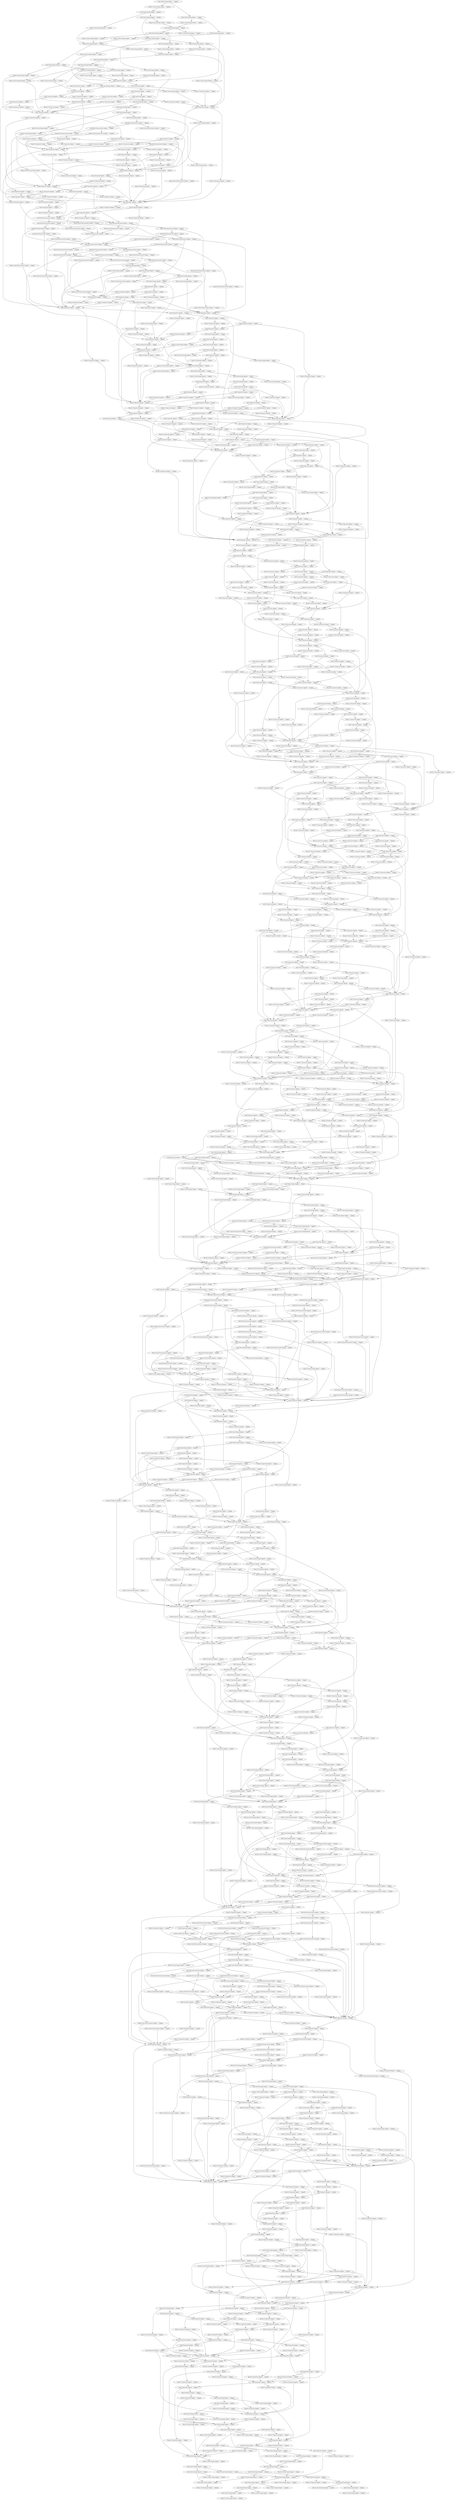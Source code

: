 digraph {
    0 [ label = "Send StatusChange Ripple1 -> Ripple2\l" ]
    1 [ label = "Send StatusChange Ripple1 -> Ripple4\l" ]
    2 [ label = "Receive StatusChange Ripple1 -> Ripple2\l" ]
    3 [ label = "Receive StatusChange Ripple1 -> Ripple4\l" ]
    4 [ label = "Send StatusChange Ripple1 -> Ripple3\l" ]
    5 [ label = "Receive StatusChange Ripple1 -> Ripple3\l" ]
    6 [ label = "Send StatusChange Ripple2 -> Ripple3\l" ]
    7 [ label = "Send StatusChange Ripple2 -> Ripple4\l" ]
    8 [ label = "Receive StatusChange Ripple2 -> Ripple3\l" ]
    9 [ label = "Receive StatusChange Ripple2 -> Ripple4\l" ]
    10 [ label = "Send StatusChange Ripple2 -> Ripple1\l" ]
    11 [ label = "Receive StatusChange Ripple2 -> Ripple1\l" ]
    12 [ label = "Send StatusChange Ripple4 -> Ripple2\l" ]
    13 [ label = "Send StatusChange Ripple4 -> Ripple3\l" ]
    14 [ label = "Receive StatusChange Ripple4 -> Ripple2\l" ]
    15 [ label = "Receive StatusChange Ripple4 -> Ripple3\l" ]
    16 [ label = "Send StatusChange Ripple2 -> Ripple5\l" ]
    17 [ label = "Receive StatusChange Ripple2 -> Ripple5\l" ]
    18 [ label = "Send StatusChange Ripple4 -> Ripple5\l" ]
    19 [ label = "Receive StatusChange Ripple4 -> Ripple5\l" ]
    20 [ label = "Send StatusChange Ripple4 -> Ripple1\l" ]
    21 [ label = "Receive StatusChange Ripple4 -> Ripple1\l" ]
    22 [ label = "Send StatusChange Ripple3 -> Ripple5\l" ]
    23 [ label = "Receive StatusChange Ripple3 -> Ripple5\l" ]
    24 [ label = "Send StatusChange Ripple3 -> Ripple4\l" ]
    25 [ label = "Receive StatusChange Ripple3 -> Ripple4\l" ]
    26 [ label = "Send StatusChange Ripple3 -> Ripple1\l" ]
    27 [ label = "Receive StatusChange Ripple3 -> Ripple1\l" ]
    28 [ label = "Send StatusChange Ripple3 -> Ripple2\l" ]
    29 [ label = "Receive StatusChange Ripple3 -> Ripple2\l" ]
    30 [ label = "Send StatusChange Ripple5 -> Ripple2\l" ]
    31 [ label = "Send StatusChange Ripple5 -> Ripple3\l" ]
    32 [ label = "Receive StatusChange Ripple5 -> Ripple2\l" ]
    33 [ label = "Send StatusChange Ripple5 -> Ripple4\l" ]
    34 [ label = "Send StatusChange Ripple5 -> Ripple1\l" ]
    35 [ label = "Receive StatusChange Ripple5 -> Ripple3\l" ]
    36 [ label = "Receive StatusChange Ripple5 -> Ripple4\l" ]
    37 [ label = "Receive StatusChange Ripple5 -> Ripple1\l" ]
    38 [ label = "Send Transaction Ripple1 -> Ripple3\l" ]
    39 [ label = "Send Transaction Ripple1 -> Ripple2\l" ]
    40 [ label = "Receive Transaction Ripple1 -> Ripple3\l" ]
    41 [ label = "Send Transaction Ripple1 -> Ripple5\l" ]
    42 [ label = "Receive Transaction Ripple1 -> Ripple2\l" ]
    43 [ label = "Send Transaction Ripple1 -> Ripple4\l" ]
    44 [ label = "Receive Transaction Ripple1 -> Ripple5\l" ]
    45 [ label = "Receive Transaction Ripple1 -> Ripple4\l" ]
    46 [ label = "Send Transaction Ripple3 -> Ripple5\l" ]
    47 [ label = "Send Transaction Ripple3 -> Ripple2\l" ]
    48 [ label = "Receive Transaction Ripple3 -> Ripple5\l" ]
    49 [ label = "Send Transaction Ripple3 -> Ripple4\l" ]
    50 [ label = "Receive Transaction Ripple3 -> Ripple2\l" ]
    51 [ label = "Send Transaction Ripple5 -> Ripple4\l" ]
    52 [ label = "Receive Transaction Ripple3 -> Ripple4\l" ]
    53 [ label = "Send Transaction Ripple5 -> Ripple3\l" ]
    54 [ label = "Receive Transaction Ripple5 -> Ripple4\l" ]
    55 [ label = "Send Transaction Ripple5 -> Ripple2\l" ]
    56 [ label = "Send Transaction Ripple2 -> Ripple3\l" ]
    57 [ label = "Receive Transaction Ripple5 -> Ripple3\l" ]
    58 [ label = "Send Transaction Ripple2 -> Ripple5\l" ]
    59 [ label = "Receive Transaction Ripple5 -> Ripple2\l" ]
    60 [ label = "Send Transaction Ripple2 -> Ripple4\l" ]
    61 [ label = "Send Transaction Ripple4 -> Ripple2\l" ]
    62 [ label = "Receive Transaction Ripple2 -> Ripple3\l" ]
    63 [ label = "Receive Transaction Ripple2 -> Ripple5\l" ]
    64 [ label = "Send Transaction Ripple4 -> Ripple5\l" ]
    65 [ label = "Receive Transaction Ripple2 -> Ripple4\l" ]
    66 [ label = "Send Transaction Ripple4 -> Ripple3\l" ]
    67 [ label = "Receive Transaction Ripple4 -> Ripple2\l" ]
    68 [ label = "Receive Transaction Ripple4 -> Ripple5\l" ]
    69 [ label = "Receive Transaction Ripple4 -> Ripple3\l" ]
    70 [ label = "Send StatusChange Ripple1 -> Ripple4\l" ]
    71 [ label = "Send StatusChange Ripple1 -> Ripple5\l" ]
    72 [ label = "Receive StatusChange Ripple1 -> Ripple4\l" ]
    73 [ label = "Send StatusChange Ripple1 -> Ripple2\l" ]
    74 [ label = "Receive StatusChange Ripple1 -> Ripple5\l" ]
    75 [ label = "Send StatusChange Ripple1 -> Ripple3\l" ]
    76 [ label = "Receive StatusChange Ripple1 -> Ripple2\l" ]
    77 [ label = "Send HaveTransactionSet Ripple1 -> Ripple4\l" ]
    78 [ label = "Receive StatusChange Ripple1 -> Ripple3\l" ]
    79 [ label = "Send HaveTransactionSet Ripple1 -> Ripple5\l" ]
    80 [ label = "Receive HaveTransactionSet Ripple1 -> Ripple4\l" ]
    81 [ label = "Send HaveTransactionSet Ripple1 -> Ripple2\l" ]
    82 [ label = "Receive HaveTransactionSet Ripple1 -> Ripple5\l" ]
    83 [ label = "Send ProposeSet Ripple1 -> Ripple5\l" ]
    84 [ label = "Receive HaveTransactionSet Ripple1 -> Ripple2\l" ]
    85 [ label = "Send HaveTransactionSet Ripple1 -> Ripple3\l" ]
    86 [ label = "Receive ProposeSet Ripple1 -> Ripple5\l" ]
    87 [ label = "Send ProposeSet Ripple1 -> Ripple2\l" ]
    88 [ label = "Receive HaveTransactionSet Ripple1 -> Ripple3\l" ]
    89 [ label = "Receive ProposeSet Ripple1 -> Ripple2\l" ]
    90 [ label = "Send ProposeSet Ripple1 -> Ripple3\l" ]
    91 [ label = "Receive ProposeSet Ripple1 -> Ripple3\l" ]
    92 [ label = "Send ProposeSet Ripple1 -> Ripple4\l" ]
    93 [ label = "Receive ProposeSet Ripple1 -> Ripple4\l" ]
    94 [ label = "Send ProposeSet Ripple5 -> Ripple4\l" ]
    95 [ label = "Send ProposeSet Ripple5 -> Ripple3\l" ]
    96 [ label = "Receive ProposeSet Ripple5 -> Ripple4\l" ]
    97 [ label = "Send ProposeSet Ripple4 -> Ripple3\l" ]
    98 [ label = "Receive ProposeSet Ripple5 -> Ripple3\l" ]
    99 [ label = "Send ProposeSet Ripple4 -> Ripple2\l" ]
    100 [ label = "Receive ProposeSet Ripple4 -> Ripple3\l" ]
    101 [ label = "Receive ProposeSet Ripple4 -> Ripple2\l" ]
    102 [ label = "Send ProposeSet Ripple2 -> Ripple4\l" ]
    103 [ label = "Send ProposeSet Ripple4 -> Ripple5\l" ]
    104 [ label = "Receive ProposeSet Ripple2 -> Ripple4\l" ]
    105 [ label = "Receive ProposeSet Ripple4 -> Ripple5\l" ]
    106 [ label = "Send ProposeSet Ripple2 -> Ripple3\l" ]
    107 [ label = "Receive ProposeSet Ripple2 -> Ripple3\l" ]
    108 [ label = "Send ProposeSet Ripple5 -> Ripple2\l" ]
    109 [ label = "Receive ProposeSet Ripple5 -> Ripple2\l" ]
    110 [ label = "Send ProposeSet Ripple2 -> Ripple5\l" ]
    111 [ label = "Receive ProposeSet Ripple2 -> Ripple5\l" ]
    112 [ label = "Send ProposeSet Ripple3 -> Ripple5\l" ]
    113 [ label = "Send ProposeSet Ripple3 -> Ripple2\l" ]
    114 [ label = "Receive ProposeSet Ripple3 -> Ripple5\l" ]
    115 [ label = "Receive ProposeSet Ripple3 -> Ripple2\l" ]
    116 [ label = "Send ProposeSet Ripple3 -> Ripple4\l" ]
    117 [ label = "Receive ProposeSet Ripple3 -> Ripple4\l" ]
    118 [ label = "Send HaveTransactionSet Ripple5 -> Ripple4\l" ]
    119 [ label = "Send HaveTransactionSet Ripple4 -> Ripple3\l" ]
    120 [ label = "Send HaveTransactionSet Ripple4 -> Ripple1\l" ]
    121 [ label = "Send HaveTransactionSet Ripple4 -> Ripple2\l" ]
    122 [ label = "Receive HaveTransactionSet Ripple4 -> Ripple1\l" ]
    123 [ label = "Send HaveTransactionSet Ripple5 -> Ripple3\l" ]
    124 [ label = "Receive HaveTransactionSet Ripple5 -> Ripple4\l" ]
    125 [ label = "Receive HaveTransactionSet Ripple4 -> Ripple3\l" ]
    126 [ label = "Receive HaveTransactionSet Ripple4 -> Ripple2\l" ]
    127 [ label = "Send HaveTransactionSet Ripple5 -> Ripple1\l" ]
    128 [ label = "Receive HaveTransactionSet Ripple5 -> Ripple3\l" ]
    129 [ label = "Send HaveTransactionSet Ripple5 -> Ripple2\l" ]
    130 [ label = "Receive HaveTransactionSet Ripple5 -> Ripple1\l" ]
    131 [ label = "Send HaveTransactionSet Ripple4 -> Ripple5\l" ]
    132 [ label = "Receive HaveTransactionSet Ripple5 -> Ripple2\l" ]
    133 [ label = "Receive HaveTransactionSet Ripple4 -> Ripple5\l" ]
    134 [ label = "Send HaveTransactionSet Ripple3 -> Ripple1\l" ]
    135 [ label = "Send HaveTransactionSet Ripple3 -> Ripple4\l" ]
    136 [ label = "Receive HaveTransactionSet Ripple3 -> Ripple1\l" ]
    137 [ label = "Receive HaveTransactionSet Ripple3 -> Ripple4\l" ]
    138 [ label = "Send HaveTransactionSet Ripple3 -> Ripple5\l" ]
    139 [ label = "Receive HaveTransactionSet Ripple3 -> Ripple5\l" ]
    140 [ label = "Send HaveTransactionSet Ripple2 -> Ripple3\l" ]
    141 [ label = "Send HaveTransactionSet Ripple2 -> Ripple5\l" ]
    142 [ label = "Receive HaveTransactionSet Ripple2 -> Ripple3\l" ]
    143 [ label = "Send HaveTransactionSet Ripple2 -> Ripple1\l" ]
    144 [ label = "Receive HaveTransactionSet Ripple2 -> Ripple5\l" ]
    145 [ label = "Send HaveTransactionSet Ripple2 -> Ripple4\l" ]
    146 [ label = "Receive HaveTransactionSet Ripple2 -> Ripple1\l" ]
    147 [ label = "Receive HaveTransactionSet Ripple2 -> Ripple4\l" ]
    148 [ label = "Send HaveTransactionSet Ripple3 -> Ripple2\l" ]
    149 [ label = "Receive HaveTransactionSet Ripple3 -> Ripple2\l" ]
    150 [ label = "Send StatusChange Ripple2 -> Ripple1\l" ]
    151 [ label = "Send StatusChange Ripple2 -> Ripple5\l" ]
    152 [ label = "Receive StatusChange Ripple2 -> Ripple1\l" ]
    153 [ label = "Send StatusChange Ripple2 -> Ripple4\l" ]
    154 [ label = "Receive StatusChange Ripple2 -> Ripple5\l" ]
    155 [ label = "Send StatusChange Ripple2 -> Ripple3\l" ]
    156 [ label = "Receive StatusChange Ripple2 -> Ripple4\l" ]
    157 [ label = "Receive StatusChange Ripple2 -> Ripple3\l" ]
    158 [ label = "Send ProposeSet Ripple2 -> Ripple5\l" ]
    159 [ label = "Send ProposeSet Ripple2 -> Ripple4\l" ]
    160 [ label = "Receive ProposeSet Ripple2 -> Ripple5\l" ]
    161 [ label = "Send ProposeSet Ripple2 -> Ripple1\l" ]
    162 [ label = "Receive ProposeSet Ripple2 -> Ripple1\l" ]
    163 [ label = "Receive ProposeSet Ripple2 -> Ripple4\l" ]
    164 [ label = "Send ProposeSet Ripple5 -> Ripple1\l" ]
    165 [ label = "Send ProposeSet Ripple5 -> Ripple4\l" ]
    166 [ label = "Receive ProposeSet Ripple5 -> Ripple1\l" ]
    167 [ label = "Send ProposeSet Ripple5 -> Ripple3\l" ]
    168 [ label = "Receive ProposeSet Ripple5 -> Ripple4\l" ]
    169 [ label = "Send ProposeSet Ripple1 -> Ripple5\l" ]
    170 [ label = "Send ProposeSet Ripple1 -> Ripple3\l" ]
    171 [ label = "Receive ProposeSet Ripple5 -> Ripple3\l" ]
    172 [ label = "Send ProposeSet Ripple1 -> Ripple4\l" ]
    173 [ label = "Receive ProposeSet Ripple1 -> Ripple5\l" ]
    174 [ label = "Send ProposeSet Ripple4 -> Ripple5\l" ]
    175 [ label = "Send ProposeSet Ripple4 -> Ripple1\l" ]
    176 [ label = "Receive ProposeSet Ripple1 -> Ripple3\l" ]
    177 [ label = "Receive ProposeSet Ripple1 -> Ripple4\l" ]
    178 [ label = "Send ProposeSet Ripple4 -> Ripple3\l" ]
    179 [ label = "Receive ProposeSet Ripple4 -> Ripple5\l" ]
    180 [ label = "Receive ProposeSet Ripple4 -> Ripple1\l" ]
    181 [ label = "Receive ProposeSet Ripple4 -> Ripple3\l" ]
    182 [ label = "Send StatusChange Ripple4 -> Ripple1\l" ]
    183 [ label = "Send StatusChange Ripple4 -> Ripple2\l" ]
    184 [ label = "Receive StatusChange Ripple4 -> Ripple1\l" ]
    185 [ label = "Send StatusChange Ripple4 -> Ripple5\l" ]
    186 [ label = "Receive StatusChange Ripple4 -> Ripple2\l" ]
    187 [ label = "Receive StatusChange Ripple4 -> Ripple5\l" ]
    188 [ label = "Send ProposeSet Ripple3 -> Ripple2\l" ]
    189 [ label = "Receive ProposeSet Ripple3 -> Ripple2\l" ]
    190 [ label = "Send ProposeSet Ripple2 -> Ripple3\l" ]
    191 [ label = "Receive ProposeSet Ripple2 -> Ripple3\l" ]
    192 [ label = "Send StatusChange Ripple4 -> Ripple3\l" ]
    193 [ label = "Send ProposeSet Ripple4 -> Ripple3\l" ]
    194 [ label = "Receive StatusChange Ripple4 -> Ripple3\l" ]
    195 [ label = "Receive ProposeSet Ripple4 -> Ripple3\l" ]
    196 [ label = "Send StatusChange Ripple3 -> Ripple5\l" ]
    197 [ label = "Send StatusChange Ripple3 -> Ripple4\l" ]
    198 [ label = "Receive StatusChange Ripple3 -> Ripple5\l" ]
    199 [ label = "Send StatusChange Ripple3 -> Ripple1\l" ]
    200 [ label = "Receive StatusChange Ripple3 -> Ripple4\l" ]
    201 [ label = "Send StatusChange Ripple3 -> Ripple2\l" ]
    202 [ label = "Receive StatusChange Ripple3 -> Ripple1\l" ]
    203 [ label = "Receive StatusChange Ripple3 -> Ripple2\l" ]
    204 [ label = "Send ProposeSet Ripple3 -> Ripple1\l" ]
    205 [ label = "Send ProposeSet Ripple3 -> Ripple5\l" ]
    206 [ label = "Receive ProposeSet Ripple3 -> Ripple1\l" ]
    207 [ label = "Receive ProposeSet Ripple3 -> Ripple5\l" ]
    208 [ label = "Send ProposeSet Ripple4 -> Ripple1\l" ]
    209 [ label = "Send ProposeSet Ripple4 -> Ripple5\l" ]
    210 [ label = "Receive ProposeSet Ripple4 -> Ripple1\l" ]
    211 [ label = "Send ProposeSet Ripple4 -> Ripple2\l" ]
    212 [ label = "Receive ProposeSet Ripple4 -> Ripple5\l" ]
    213 [ label = "Receive ProposeSet Ripple4 -> Ripple2\l" ]
    214 [ label = "Send ProposeSet Ripple3 -> Ripple4\l" ]
    215 [ label = "Receive ProposeSet Ripple3 -> Ripple4\l" ]
    216 [ label = "Send ProposeSet Ripple5 -> Ripple2\l" ]
    217 [ label = "Send ProposeSet Ripple5 -> Ripple1\l" ]
    218 [ label = "Receive ProposeSet Ripple5 -> Ripple2\l" ]
    219 [ label = "Receive ProposeSet Ripple5 -> Ripple1\l" ]
    220 [ label = "Send ProposeSet Ripple3 -> Ripple1\l" ]
    221 [ label = "Send ProposeSet Ripple2 -> Ripple3\l" ]
    222 [ label = "Receive ProposeSet Ripple3 -> Ripple1\l" ]
    223 [ label = "Send ProposeSet Ripple3 -> Ripple5\l" ]
    224 [ label = "Receive ProposeSet Ripple2 -> Ripple3\l" ]
    225 [ label = "Send ProposeSet Ripple2 -> Ripple1\l" ]
    226 [ label = "Receive ProposeSet Ripple3 -> Ripple5\l" ]
    227 [ label = "Send ProposeSet Ripple1 -> Ripple2\l" ]
    228 [ label = "Receive ProposeSet Ripple2 -> Ripple1\l" ]
    229 [ label = "Send ProposeSet Ripple1 -> Ripple4\l" ]
    230 [ label = "Receive ProposeSet Ripple1 -> Ripple2\l" ]
    231 [ label = "Send ProposeSet Ripple5 -> Ripple4\l" ]
    232 [ label = "Send ProposeSet Ripple4 -> Ripple5\l" ]
    233 [ label = "Send ProposeSet Ripple4 -> Ripple2\l" ]
    234 [ label = "Send ProposeSet Ripple4 -> Ripple1\l" ]
    235 [ label = "Receive ProposeSet Ripple1 -> Ripple4\l" ]
    236 [ label = "Receive ProposeSet Ripple5 -> Ripple4\l" ]
    237 [ label = "Receive ProposeSet Ripple4 -> Ripple2\l" ]
    238 [ label = "Receive ProposeSet Ripple4 -> Ripple5\l" ]
    239 [ label = "Send ProposeSet Ripple3 -> Ripple2\l" ]
    240 [ label = "Send ProposeSet Ripple3 -> Ripple2\l" ]
    241 [ label = "Receive ProposeSet Ripple4 -> Ripple1\l" ]
    242 [ label = "Receive ProposeSet Ripple3 -> Ripple2\l" ]
    243 [ label = "Receive ProposeSet Ripple3 -> Ripple2\l" ]
    244 [ label = "Send ProposeSet Ripple1 -> Ripple3\l" ]
    245 [ label = "Send ProposeSet Ripple1 -> Ripple2\l" ]
    246 [ label = "Receive ProposeSet Ripple1 -> Ripple3\l" ]
    247 [ label = "Receive ProposeSet Ripple1 -> Ripple2\l" ]
    248 [ label = "Send ProposeSet Ripple5 -> Ripple3\l" ]
    249 [ label = "Receive ProposeSet Ripple5 -> Ripple3\l" ]
    250 [ label = "Send ProposeSet Ripple1 -> Ripple5\l" ]
    251 [ label = "Receive ProposeSet Ripple1 -> Ripple5\l" ]
    252 [ label = "Send ProposeSet Ripple5 -> Ripple1\l" ]
    253 [ label = "Receive ProposeSet Ripple5 -> Ripple1\l" ]
    254 [ label = "Send ProposeSet Ripple2 -> Ripple5\l" ]
    255 [ label = "Send ProposeSet Ripple1 -> Ripple5\l" ]
    256 [ label = "Receive ProposeSet Ripple2 -> Ripple5\l" ]
    257 [ label = "Receive ProposeSet Ripple1 -> Ripple5\l" ]
    258 [ label = "Send ProposeSet Ripple5 -> Ripple2\l" ]
    259 [ label = "Receive ProposeSet Ripple5 -> Ripple2\l" ]
    260 [ label = "Send StatusChange Ripple5 -> Ripple3\l" ]
    261 [ label = "Send StatusChange Ripple5 -> Ripple1\l" ]
    262 [ label = "Receive StatusChange Ripple5 -> Ripple3\l" ]
    263 [ label = "Send StatusChange Ripple5 -> Ripple4\l" ]
    264 [ label = "Receive StatusChange Ripple5 -> Ripple1\l" ]
    265 [ label = "Send StatusChange Ripple5 -> Ripple2\l" ]
    266 [ label = "Receive StatusChange Ripple5 -> Ripple4\l" ]
    267 [ label = "Receive StatusChange Ripple5 -> Ripple2\l" ]
    268 [ label = "Send ProposeSet Ripple5 -> Ripple3\l" ]
    269 [ label = "Send ProposeSet Ripple5 -> Ripple2\l" ]
    270 [ label = "Receive ProposeSet Ripple5 -> Ripple3\l" ]
    271 [ label = "Receive ProposeSet Ripple5 -> Ripple2\l" ]
    272 [ label = "Send ProposeSet Ripple3 -> Ripple4\l" ]
    273 [ label = "Send ProposeSet Ripple3 -> Ripple2\l" ]
    274 [ label = "Receive ProposeSet Ripple3 -> Ripple4\l" ]
    275 [ label = "Send ProposeSet Ripple2 -> Ripple1\l" ]
    276 [ label = "Receive ProposeSet Ripple3 -> Ripple2\l" ]
    277 [ label = "Send ProposeSet Ripple2 -> Ripple4\l" ]
    278 [ label = "Receive ProposeSet Ripple2 -> Ripple1\l" ]
    279 [ label = "Send ProposeSet Ripple2 -> Ripple3\l" ]
    280 [ label = "Receive ProposeSet Ripple2 -> Ripple4\l" ]
    281 [ label = "Send ProposeSet Ripple3 -> Ripple1\l" ]
    282 [ label = "Receive ProposeSet Ripple2 -> Ripple3\l" ]
    283 [ label = "Receive ProposeSet Ripple3 -> Ripple1\l" ]
    284 [ label = "Send ProposeSet Ripple4 -> Ripple5\l" ]
    285 [ label = "Send ProposeSet Ripple1 -> Ripple4\l" ]
    286 [ label = "Receive ProposeSet Ripple4 -> Ripple5\l" ]
    287 [ label = "Send ProposeSet Ripple1 -> Ripple5\l" ]
    288 [ label = "Receive ProposeSet Ripple1 -> Ripple4\l" ]
    289 [ label = "Send ProposeSet Ripple4 -> Ripple1\l" ]
    290 [ label = "Receive ProposeSet Ripple1 -> Ripple5\l" ]
    291 [ label = "Receive ProposeSet Ripple4 -> Ripple1\l" ]
    292 [ label = "Send ProposeSet Ripple5 -> Ripple4\l" ]
    293 [ label = "Send ProposeSet Ripple5 -> Ripple1\l" ]
    294 [ label = "Receive ProposeSet Ripple5 -> Ripple4\l" ]
    295 [ label = "Receive ProposeSet Ripple5 -> Ripple1\l" ]
    296 [ label = "Send Transaction Ripple1 -> Ripple2\l" ]
    297 [ label = "Send Transaction Ripple1 -> Ripple3\l" ]
    298 [ label = "Receive Transaction Ripple1 -> Ripple2\l" ]
    299 [ label = "Send Transaction Ripple1 -> Ripple4\l" ]
    300 [ label = "Send Transaction Ripple1 -> Ripple5\l" ]
    301 [ label = "Receive Transaction Ripple1 -> Ripple3\l" ]
    302 [ label = "Receive Transaction Ripple1 -> Ripple4\l" ]
    303 [ label = "Receive Transaction Ripple1 -> Ripple5\l" ]
    304 [ label = "Send Transaction Ripple2 -> Ripple4\l" ]
    305 [ label = "Send Transaction Ripple2 -> Ripple5\l" ]
    306 [ label = "Send Transaction Ripple2 -> Ripple3\l" ]
    307 [ label = "Receive Transaction Ripple2 -> Ripple4\l" ]
    308 [ label = "Receive Transaction Ripple2 -> Ripple5\l" ]
    309 [ label = "Receive Transaction Ripple2 -> Ripple3\l" ]
    310 [ label = "Send Transaction Ripple5 -> Ripple4\l" ]
    311 [ label = "Send Transaction Ripple4 -> Ripple5\l" ]
    312 [ label = "Receive Transaction Ripple5 -> Ripple4\l" ]
    313 [ label = "Send Transaction Ripple4 -> Ripple2\l" ]
    314 [ label = "Receive Transaction Ripple4 -> Ripple5\l" ]
    315 [ label = "Send Transaction Ripple5 -> Ripple3\l" ]
    316 [ label = "Receive Transaction Ripple4 -> Ripple2\l" ]
    317 [ label = "Send Transaction Ripple4 -> Ripple3\l" ]
    318 [ label = "Receive Transaction Ripple5 -> Ripple3\l" ]
    319 [ label = "Send Transaction Ripple3 -> Ripple4\l" ]
    320 [ label = "Receive Transaction Ripple4 -> Ripple3\l" ]
    321 [ label = "Send Transaction Ripple3 -> Ripple5\l" ]
    322 [ label = "Receive Transaction Ripple3 -> Ripple4\l" ]
    323 [ label = "Receive Transaction Ripple3 -> Ripple5\l" ]
    324 [ label = "Send Transaction Ripple3 -> Ripple2\l" ]
    325 [ label = "Receive Transaction Ripple3 -> Ripple2\l" ]
    326 [ label = "Send Transaction Ripple5 -> Ripple2\l" ]
    327 [ label = "Receive Transaction Ripple5 -> Ripple2\l" ]
    328 [ label = "Send Transaction Ripple2 -> Ripple5\l" ]
    329 [ label = "Send Transaction Ripple2 -> Ripple3\l" ]
    330 [ label = "Receive Transaction Ripple2 -> Ripple5\l" ]
    331 [ label = "Send Transaction Ripple2 -> Ripple1\l" ]
    332 [ label = "Receive Transaction Ripple2 -> Ripple3\l" ]
    333 [ label = "Send Transaction Ripple2 -> Ripple4\l" ]
    334 [ label = "Receive Transaction Ripple2 -> Ripple1\l" ]
    335 [ label = "Receive Transaction Ripple2 -> Ripple4\l" ]
    336 [ label = "Send Transaction Ripple3 -> Ripple5\l" ]
    337 [ label = "Send Transaction Ripple3 -> Ripple4\l" ]
    338 [ label = "Receive Transaction Ripple3 -> Ripple5\l" ]
    339 [ label = "Send Transaction Ripple3 -> Ripple1\l" ]
    340 [ label = "Receive Transaction Ripple3 -> Ripple4\l" ]
    341 [ label = "Receive Transaction Ripple3 -> Ripple1\l" ]
    342 [ label = "Send Transaction Ripple4 -> Ripple3\l" ]
    343 [ label = "Send Transaction Ripple1 -> Ripple5\l" ]
    344 [ label = "Send Transaction Ripple4 -> Ripple1\l" ]
    345 [ label = "Send Transaction Ripple4 -> Ripple5\l" ]
    346 [ label = "Send Transaction Ripple1 -> Ripple4\l" ]
    347 [ label = "Send Transaction Ripple1 -> Ripple3\l" ]
    348 [ label = "Receive Transaction Ripple4 -> Ripple1\l" ]
    349 [ label = "Receive Transaction Ripple4 -> Ripple3\l" ]
    350 [ label = "Receive Transaction Ripple4 -> Ripple5\l" ]
    351 [ label = "Receive Transaction Ripple1 -> Ripple5\l" ]
    352 [ label = "Receive Transaction Ripple1 -> Ripple3\l" ]
    353 [ label = "Receive Transaction Ripple1 -> Ripple4\l" ]
    354 [ label = "Send Transaction Ripple5 -> Ripple1\l" ]
    355 [ label = "Receive Transaction Ripple5 -> Ripple1\l" ]
    356 [ label = "Send Transaction Ripple5 -> Ripple4\l" ]
    357 [ label = "Receive Transaction Ripple5 -> Ripple4\l" ]
    358 [ label = "Send Transaction Ripple5 -> Ripple3\l" ]
    359 [ label = "Send Transaction Ripple5 -> Ripple1\l" ]
    360 [ label = "Receive Transaction Ripple5 -> Ripple3\l" ]
    361 [ label = "Send Transaction Ripple5 -> Ripple2\l" ]
    362 [ label = "Receive Transaction Ripple5 -> Ripple1\l" ]
    363 [ label = "Receive Transaction Ripple5 -> Ripple2\l" ]
    364 [ label = "Send Transaction Ripple2 -> Ripple3\l" ]
    365 [ label = "Send Transaction Ripple2 -> Ripple1\l" ]
    366 [ label = "Send Transaction Ripple2 -> Ripple4\l" ]
    367 [ label = "Receive Transaction Ripple2 -> Ripple3\l" ]
    368 [ label = "Receive Transaction Ripple2 -> Ripple1\l" ]
    369 [ label = "Receive Transaction Ripple2 -> Ripple4\l" ]
    370 [ label = "Send Transaction Ripple1 -> Ripple3\l" ]
    371 [ label = "Send Transaction Ripple1 -> Ripple2\l" ]
    372 [ label = "Send Transaction Ripple1 -> Ripple4\l" ]
    373 [ label = "Receive Transaction Ripple1 -> Ripple3\l" ]
    374 [ label = "Receive Transaction Ripple1 -> Ripple2\l" ]
    375 [ label = "Receive Transaction Ripple1 -> Ripple4\l" ]
    376 [ label = "Send Transaction Ripple5 -> Ripple4\l" ]
    377 [ label = "Send Transaction Ripple3 -> Ripple4\l" ]
    378 [ label = "Receive Transaction Ripple5 -> Ripple4\l" ]
    379 [ label = "Send Transaction Ripple3 -> Ripple2\l" ]
    380 [ label = "Receive Transaction Ripple3 -> Ripple4\l" ]
    381 [ label = "Send Transaction Ripple3 -> Ripple1\l" ]
    382 [ label = "Receive Transaction Ripple3 -> Ripple2\l" ]
    383 [ label = "Receive Transaction Ripple3 -> Ripple1\l" ]
    384 [ label = "Send Transaction Ripple4 -> Ripple1\l" ]
    385 [ label = "Send Transaction Ripple4 -> Ripple2\l" ]
    386 [ label = "Receive Transaction Ripple4 -> Ripple1\l" ]
    387 [ label = "Send Transaction Ripple4 -> Ripple3\l" ]
    388 [ label = "Receive Transaction Ripple4 -> Ripple2\l" ]
    389 [ label = "Send Transaction Ripple4 -> Ripple5\l" ]
    390 [ label = "Receive Transaction Ripple4 -> Ripple3\l" ]
    391 [ label = "Receive Transaction Ripple4 -> Ripple5\l" ]
    392 [ label = "Send Transaction Ripple1 -> Ripple5\l" ]
    393 [ label = "Send Transaction Ripple1 -> Ripple2\l" ]
    394 [ label = "Send Transaction Ripple1 -> Ripple3\l" ]
    395 [ label = "Receive Transaction Ripple1 -> Ripple5\l" ]
    396 [ label = "Receive Transaction Ripple1 -> Ripple2\l" ]
    397 [ label = "Receive Transaction Ripple1 -> Ripple3\l" ]
    398 [ label = "Send Transaction Ripple3 -> Ripple5\l" ]
    399 [ label = "Send Transaction Ripple3 -> Ripple2\l" ]
    400 [ label = "Receive Transaction Ripple3 -> Ripple5\l" ]
    401 [ label = "Send Transaction Ripple3 -> Ripple1\l" ]
    402 [ label = "Receive Transaction Ripple3 -> Ripple2\l" ]
    403 [ label = "Receive Transaction Ripple3 -> Ripple1\l" ]
    404 [ label = "Send Transaction Ripple5 -> Ripple2\l" ]
    405 [ label = "Send Transaction Ripple2 -> Ripple3\l" ]
    406 [ label = "Send Transaction Ripple2 -> Ripple5\l" ]
    407 [ label = "Receive Transaction Ripple5 -> Ripple2\l" ]
    408 [ label = "Send Transaction Ripple5 -> Ripple3\l" ]
    409 [ label = "Receive Transaction Ripple2 -> Ripple3\l" ]
    410 [ label = "Receive Transaction Ripple2 -> Ripple5\l" ]
    411 [ label = "Receive Transaction Ripple5 -> Ripple3\l" ]
    412 [ label = "Send Transaction Ripple5 -> Ripple1\l" ]
    413 [ label = "Receive Transaction Ripple5 -> Ripple1\l" ]
    414 [ label = "Send Transaction Ripple2 -> Ripple1\l" ]
    415 [ label = "Receive Transaction Ripple2 -> Ripple1\l" ]
    416 [ label = "Send Transaction Ripple5 -> Ripple4\l" ]
    417 [ label = "Send Transaction Ripple5 -> Ripple1\l" ]
    418 [ label = "Receive Transaction Ripple5 -> Ripple4\l" ]
    419 [ label = "Send Transaction Ripple5 -> Ripple3\l" ]
    420 [ label = "Receive Transaction Ripple5 -> Ripple1\l" ]
    421 [ label = "Send Transaction Ripple5 -> Ripple2\l" ]
    422 [ label = "Receive Transaction Ripple5 -> Ripple3\l" ]
    423 [ label = "Receive Transaction Ripple5 -> Ripple2\l" ]
    424 [ label = "Send Transaction Ripple2 -> Ripple1\l" ]
    425 [ label = "Send Transaction Ripple3 -> Ripple1\l" ]
    426 [ label = "Send Transaction Ripple1 -> Ripple3\l" ]
    427 [ label = "Receive Transaction Ripple3 -> Ripple1\l" ]
    428 [ label = "Receive Transaction Ripple2 -> Ripple1\l" ]
    429 [ label = "Send Transaction Ripple2 -> Ripple4\l" ]
    430 [ label = "Receive Transaction Ripple1 -> Ripple3\l" ]
    431 [ label = "Send Transaction Ripple1 -> Ripple4\l" ]
    432 [ label = "Send Transaction Ripple3 -> Ripple4\l" ]
    433 [ label = "Receive Transaction Ripple2 -> Ripple4\l" ]
    434 [ label = "Send Transaction Ripple2 -> Ripple3\l" ]
    435 [ label = "Receive Transaction Ripple1 -> Ripple4\l" ]
    436 [ label = "Receive Transaction Ripple3 -> Ripple4\l" ]
    437 [ label = "Send Transaction Ripple1 -> Ripple2\l" ]
    438 [ label = "Receive Transaction Ripple2 -> Ripple3\l" ]
    439 [ label = "Send Transaction Ripple3 -> Ripple2\l" ]
    440 [ label = "Receive Transaction Ripple1 -> Ripple2\l" ]
    441 [ label = "Receive Transaction Ripple3 -> Ripple2\l" ]
    442 [ label = "Send Transaction Ripple4 -> Ripple2\l" ]
    443 [ label = "Send Transaction Ripple4 -> Ripple1\l" ]
    444 [ label = "Receive Transaction Ripple4 -> Ripple2\l" ]
    445 [ label = "Send Transaction Ripple4 -> Ripple3\l" ]
    446 [ label = "Receive Transaction Ripple4 -> Ripple1\l" ]
    447 [ label = "Receive Transaction Ripple4 -> Ripple3\l" ]
    448 [ label = "Send Transaction Ripple2 -> Ripple3\l" ]
    449 [ label = "Send Transaction Ripple2 -> Ripple1\l" ]
    450 [ label = "Receive Transaction Ripple2 -> Ripple3\l" ]
    451 [ label = "Send Transaction Ripple2 -> Ripple4\l" ]
    452 [ label = "Send Transaction Ripple2 -> Ripple5\l" ]
    453 [ label = "Receive Transaction Ripple2 -> Ripple1\l" ]
    454 [ label = "Receive Transaction Ripple2 -> Ripple4\l" ]
    455 [ label = "Receive Transaction Ripple2 -> Ripple5\l" ]
    456 [ label = "Send Transaction Ripple1 -> Ripple3\l" ]
    457 [ label = "Send Transaction Ripple1 -> Ripple4\l" ]
    458 [ label = "Receive Transaction Ripple1 -> Ripple3\l" ]
    459 [ label = "Send Transaction Ripple1 -> Ripple5\l" ]
    460 [ label = "Receive Transaction Ripple1 -> Ripple4\l" ]
    461 [ label = "Receive Transaction Ripple1 -> Ripple5\l" ]
    462 [ label = "Send Transaction Ripple3 -> Ripple1\l" ]
    463 [ label = "Send Transaction Ripple3 -> Ripple4\l" ]
    464 [ label = "Send Transaction Ripple3 -> Ripple5\l" ]
    465 [ label = "Send Transaction Ripple4 -> Ripple1\l" ]
    466 [ label = "Send Transaction Ripple4 -> Ripple3\l" ]
    467 [ label = "Receive Transaction Ripple3 -> Ripple5\l" ]
    468 [ label = "Send Transaction Ripple4 -> Ripple5\l" ]
    469 [ label = "Receive Transaction Ripple3 -> Ripple1\l" ]
    470 [ label = "Receive Transaction Ripple4 -> Ripple1\l" ]
    471 [ label = "Receive Transaction Ripple3 -> Ripple4\l" ]
    472 [ label = "Receive Transaction Ripple4 -> Ripple3\l" ]
    473 [ label = "Receive Transaction Ripple4 -> Ripple5\l" ]
    474 [ label = "Send Transaction Ripple5 -> Ripple4\l" ]
    475 [ label = "Send Transaction Ripple5 -> Ripple1\l" ]
    476 [ label = "Receive Transaction Ripple5 -> Ripple4\l" ]
    477 [ label = "Receive Transaction Ripple5 -> Ripple1\l" ]
    478 [ label = "Send Transaction Ripple5 -> Ripple3\l" ]
    479 [ label = "Receive Transaction Ripple5 -> Ripple3\l" ]
    480 [ label = "Send Transaction Ripple1 -> Ripple4\l" ]
    481 [ label = "Send Transaction Ripple1 -> Ripple2\l" ]
    482 [ label = "Send Transaction Ripple1 -> Ripple3\l" ]
    483 [ label = "Receive Transaction Ripple1 -> Ripple4\l" ]
    484 [ label = "Send Transaction Ripple1 -> Ripple5\l" ]
    485 [ label = "Receive Transaction Ripple1 -> Ripple2\l" ]
    486 [ label = "Receive Transaction Ripple1 -> Ripple3\l" ]
    487 [ label = "Receive Transaction Ripple1 -> Ripple5\l" ]
    488 [ label = "Send Transaction Ripple5 -> Ripple4\l" ]
    489 [ label = "Send Transaction Ripple5 -> Ripple2\l" ]
    490 [ label = "Send Transaction Ripple5 -> Ripple3\l" ]
    491 [ label = "Receive Transaction Ripple5 -> Ripple4\l" ]
    492 [ label = "Send Transaction Ripple4 -> Ripple5\l" ]
    493 [ label = "Receive Transaction Ripple5 -> Ripple2\l" ]
    494 [ label = "Receive Transaction Ripple5 -> Ripple3\l" ]
    495 [ label = "Send Transaction Ripple4 -> Ripple3\l" ]
    496 [ label = "Send Transaction Ripple4 -> Ripple2\l" ]
    497 [ label = "Receive Transaction Ripple4 -> Ripple5\l" ]
    498 [ label = "Receive Transaction Ripple4 -> Ripple3\l" ]
    499 [ label = "Receive Transaction Ripple4 -> Ripple2\l" ]
    500 [ label = "Send Transaction Ripple3 -> Ripple2\l" ]
    501 [ label = "Send Transaction Ripple3 -> Ripple5\l" ]
    502 [ label = "Receive Transaction Ripple3 -> Ripple2\l" ]
    503 [ label = "Receive Transaction Ripple3 -> Ripple5\l" ]
    504 [ label = "Send Transaction Ripple2 -> Ripple3\l" ]
    505 [ label = "Send Transaction Ripple2 -> Ripple4\l" ]
    506 [ label = "Receive Transaction Ripple2 -> Ripple3\l" ]
    507 [ label = "Receive Transaction Ripple2 -> Ripple4\l" ]
    508 [ label = "Send Transaction Ripple3 -> Ripple4\l" ]
    509 [ label = "Receive Transaction Ripple3 -> Ripple4\l" ]
    510 [ label = "Send Transaction Ripple2 -> Ripple5\l" ]
    511 [ label = "Receive Transaction Ripple2 -> Ripple5\l" ]
    512 [ label = "Send Transaction Ripple3 -> Ripple2\l" ]
    513 [ label = "Send Transaction Ripple3 -> Ripple1\l" ]
    514 [ label = "Receive Transaction Ripple3 -> Ripple2\l" ]
    515 [ label = "Send Transaction Ripple3 -> Ripple5\l" ]
    516 [ label = "Receive Transaction Ripple3 -> Ripple1\l" ]
    517 [ label = "Send Transaction Ripple3 -> Ripple4\l" ]
    518 [ label = "Receive Transaction Ripple3 -> Ripple5\l" ]
    519 [ label = "Receive Transaction Ripple3 -> Ripple4\l" ]
    520 [ label = "Send Transaction Ripple1 -> Ripple4\l" ]
    521 [ label = "Send Transaction Ripple1 -> Ripple2\l" ]
    522 [ label = "Receive Transaction Ripple1 -> Ripple4\l" ]
    523 [ label = "Send Transaction Ripple1 -> Ripple5\l" ]
    524 [ label = "Receive Transaction Ripple1 -> Ripple2\l" ]
    525 [ label = "Receive Transaction Ripple1 -> Ripple5\l" ]
    526 [ label = "Send Transaction Ripple2 -> Ripple4\l" ]
    527 [ label = "Send Transaction Ripple2 -> Ripple5\l" ]
    528 [ label = "Receive Transaction Ripple2 -> Ripple4\l" ]
    529 [ label = "Receive Transaction Ripple2 -> Ripple5\l" ]
    530 [ label = "Send Transaction Ripple2 -> Ripple1\l" ]
    531 [ label = "Send Transaction Ripple5 -> Ripple1\l" ]
    532 [ label = "Receive Transaction Ripple2 -> Ripple1\l" ]
    533 [ label = "Send Transaction Ripple5 -> Ripple2\l" ]
    534 [ label = "Receive Transaction Ripple5 -> Ripple1\l" ]
    535 [ label = "Send Transaction Ripple4 -> Ripple2\l" ]
    536 [ label = "Send Transaction Ripple4 -> Ripple5\l" ]
    537 [ label = "Receive Transaction Ripple5 -> Ripple2\l" ]
    538 [ label = "Send Transaction Ripple5 -> Ripple4\l" ]
    539 [ label = "Receive Transaction Ripple4 -> Ripple2\l" ]
    540 [ label = "Send Transaction Ripple4 -> Ripple1\l" ]
    541 [ label = "Receive Transaction Ripple4 -> Ripple5\l" ]
    542 [ label = "Receive Transaction Ripple5 -> Ripple4\l" ]
    543 [ label = "Receive Transaction Ripple4 -> Ripple1\l" ]
    544 [ label = "Send ProposeSet Ripple1 -> Ripple4\l" ]
    545 [ label = "Send ProposeSet Ripple1 -> Ripple3\l" ]
    546 [ label = "Receive ProposeSet Ripple1 -> Ripple4\l" ]
    547 [ label = "Send ProposeSet Ripple1 -> Ripple2\l" ]
    548 [ label = "Receive ProposeSet Ripple1 -> Ripple3\l" ]
    549 [ label = "Send ProposeSet Ripple1 -> Ripple5\l" ]
    550 [ label = "Receive ProposeSet Ripple1 -> Ripple2\l" ]
    551 [ label = "Receive ProposeSet Ripple1 -> Ripple5\l" ]
    552 [ label = "Send ProposeSet Ripple4 -> Ripple2\l" ]
    553 [ label = "Send ProposeSet Ripple4 -> Ripple3\l" ]
    554 [ label = "Send ProposeSet Ripple3 -> Ripple4\l" ]
    555 [ label = "Receive ProposeSet Ripple4 -> Ripple3\l" ]
    556 [ label = "Send ProposeSet Ripple3 -> Ripple2\l" ]
    557 [ label = "Send ProposeSet Ripple5 -> Ripple3\l" ]
    558 [ label = "Send ProposeSet Ripple5 -> Ripple2\l" ]
    559 [ label = "Send ProposeSet Ripple3 -> Ripple5\l" ]
    560 [ label = "Send ProposeSet Ripple5 -> Ripple4\l" ]
    561 [ label = "Send ProposeSet Ripple4 -> Ripple5\l" ]
    562 [ label = "Receive ProposeSet Ripple3 -> Ripple4\l" ]
    563 [ label = "Send ProposeSet Ripple2 -> Ripple3\l" ]
    564 [ label = "Receive ProposeSet Ripple4 -> Ripple2\l" ]
    565 [ label = "Send ProposeSet Ripple2 -> Ripple4\l" ]
    566 [ label = "Receive ProposeSet Ripple3 -> Ripple2\l" ]
    567 [ label = "Send ProposeSet Ripple2 -> Ripple5\l" ]
    568 [ label = "Receive ProposeSet Ripple5 -> Ripple3\l" ]
    569 [ label = "Receive ProposeSet Ripple5 -> Ripple4\l" ]
    570 [ label = "Receive ProposeSet Ripple5 -> Ripple2\l" ]
    571 [ label = "Receive ProposeSet Ripple3 -> Ripple5\l" ]
    572 [ label = "Receive ProposeSet Ripple4 -> Ripple5\l" ]
    573 [ label = "Receive ProposeSet Ripple2 -> Ripple3\l" ]
    574 [ label = "Receive ProposeSet Ripple2 -> Ripple4\l" ]
    575 [ label = "Receive ProposeSet Ripple2 -> Ripple5\l" ]
    576 [ label = "Send StatusChange Ripple1 -> Ripple2\l" ]
    577 [ label = "Send StatusChange Ripple1 -> Ripple3\l" ]
    578 [ label = "Receive StatusChange Ripple1 -> Ripple2\l" ]
    579 [ label = "Send StatusChange Ripple1 -> Ripple4\l" ]
    580 [ label = "Receive StatusChange Ripple1 -> Ripple3\l" ]
    581 [ label = "Send StatusChange Ripple1 -> Ripple5\l" ]
    582 [ label = "Receive StatusChange Ripple1 -> Ripple4\l" ]
    583 [ label = "Receive StatusChange Ripple1 -> Ripple5\l" ]
    584 [ label = "Send StatusChange Ripple2 -> Ripple3\l" ]
    585 [ label = "Send StatusChange Ripple2 -> Ripple5\l" ]
    586 [ label = "Send StatusChange Ripple2 -> Ripple4\l" ]
    587 [ label = "Receive StatusChange Ripple2 -> Ripple3\l" ]
    588 [ label = "Receive StatusChange Ripple2 -> Ripple5\l" ]
    589 [ label = "Receive StatusChange Ripple2 -> Ripple4\l" ]
    590 [ label = "Send StatusChange Ripple2 -> Ripple1\l" ]
    591 [ label = "Receive StatusChange Ripple2 -> Ripple1\l" ]
    592 [ label = "Send StatusChange Ripple3 -> Ripple2\l" ]
    593 [ label = "Send StatusChange Ripple3 -> Ripple4\l" ]
    594 [ label = "Send StatusChange Ripple3 -> Ripple1\l" ]
    595 [ label = "Receive StatusChange Ripple3 -> Ripple2\l" ]
    596 [ label = "Send StatusChange Ripple3 -> Ripple5\l" ]
    597 [ label = "Receive StatusChange Ripple3 -> Ripple4\l" ]
    598 [ label = "Receive StatusChange Ripple3 -> Ripple1\l" ]
    599 [ label = "Receive StatusChange Ripple3 -> Ripple5\l" ]
    600 [ label = "Send StatusChange Ripple4 -> Ripple5\l" ]
    601 [ label = "Send StatusChange Ripple4 -> Ripple1\l" ]
    602 [ label = "Receive StatusChange Ripple4 -> Ripple5\l" ]
    603 [ label = "Receive StatusChange Ripple4 -> Ripple1\l" ]
    604 [ label = "Send StatusChange Ripple4 -> Ripple2\l" ]
    605 [ label = "Receive StatusChange Ripple4 -> Ripple2\l" ]
    606 [ label = "Send StatusChange Ripple4 -> Ripple3\l" ]
    607 [ label = "Receive StatusChange Ripple4 -> Ripple3\l" ]
    608 [ label = "Send StatusChange Ripple5 -> Ripple3\l" ]
    609 [ label = "Send StatusChange Ripple5 -> Ripple1\l" ]
    610 [ label = "Receive StatusChange Ripple5 -> Ripple1\l" ]
    611 [ label = "Receive StatusChange Ripple5 -> Ripple3\l" ]
    612 [ label = "Send StatusChange Ripple5 -> Ripple2\l" ]
    613 [ label = "Receive StatusChange Ripple5 -> Ripple2\l" ]
    614 [ label = "Send StatusChange Ripple5 -> Ripple4\l" ]
    615 [ label = "Receive StatusChange Ripple5 -> Ripple4\l" ]
    616 [ label = "Send StatusChange Ripple1 -> Ripple3\l" ]
    617 [ label = "Send StatusChange Ripple1 -> Ripple2\l" ]
    618 [ label = "Send StatusChange Ripple1 -> Ripple5\l" ]
    619 [ label = "Receive StatusChange Ripple1 -> Ripple3\l" ]
    620 [ label = "Send StatusChange Ripple1 -> Ripple4\l" ]
    621 [ label = "Receive StatusChange Ripple1 -> Ripple2\l" ]
    622 [ label = "Receive StatusChange Ripple1 -> Ripple5\l" ]
    623 [ label = "Receive StatusChange Ripple1 -> Ripple4\l" ]
    624 [ label = "Send HaveTransactionSet Ripple1 -> Ripple5\l" ]
    625 [ label = "Send HaveTransactionSet Ripple1 -> Ripple3\l" ]
    626 [ label = "Receive HaveTransactionSet Ripple1 -> Ripple5\l" ]
    627 [ label = "Receive HaveTransactionSet Ripple1 -> Ripple3\l" ]
    628 [ label = "Send ProposeSet Ripple1 -> Ripple3\l" ]
    629 [ label = "Send ProposeSet Ripple1 -> Ripple5\l" ]
    630 [ label = "Receive ProposeSet Ripple1 -> Ripple3\l" ]
    631 [ label = "Receive ProposeSet Ripple1 -> Ripple5\l" ]
    632 [ label = "Send ProposeSet Ripple3 -> Ripple2\l" ]
    633 [ label = "Send HaveTransactionSet Ripple1 -> Ripple2\l" ]
    634 [ label = "Send ProposeSet Ripple1 -> Ripple2\l" ]
    635 [ label = "Receive ProposeSet Ripple3 -> Ripple2\l" ]
    636 [ label = "Send HaveTransactionSet Ripple1 -> Ripple4\l" ]
    637 [ label = "Receive HaveTransactionSet Ripple1 -> Ripple2\l" ]
    638 [ label = "Receive ProposeSet Ripple1 -> Ripple2\l" ]
    639 [ label = "Send ProposeSet Ripple3 -> Ripple5\l" ]
    640 [ label = "Receive HaveTransactionSet Ripple1 -> Ripple4\l" ]
    641 [ label = "Send ProposeSet Ripple1 -> Ripple4\l" ]
    642 [ label = "Receive ProposeSet Ripple3 -> Ripple5\l" ]
    643 [ label = "Send ProposeSet Ripple3 -> Ripple4\l" ]
    644 [ label = "Receive ProposeSet Ripple1 -> Ripple4\l" ]
    645 [ label = "Receive ProposeSet Ripple3 -> Ripple4\l" ]
    646 [ label = "Send ProposeSet Ripple5 -> Ripple2\l" ]
    647 [ label = "Send ProposeSet Ripple5 -> Ripple3\l" ]
    648 [ label = "Receive ProposeSet Ripple5 -> Ripple2\l" ]
    649 [ label = "Receive ProposeSet Ripple5 -> Ripple3\l" ]
    650 [ label = "Send ProposeSet Ripple5 -> Ripple4\l" ]
    651 [ label = "Receive ProposeSet Ripple5 -> Ripple4\l" ]
    652 [ label = "Send ProposeSet Ripple2 -> Ripple5\l" ]
    653 [ label = "Receive ProposeSet Ripple2 -> Ripple5\l" ]
    654 [ label = "Send ProposeSet Ripple2 -> Ripple4\l" ]
    655 [ label = "Receive ProposeSet Ripple2 -> Ripple4\l" ]
    656 [ label = "Send ProposeSet Ripple2 -> Ripple1\l" ]
    657 [ label = "Receive ProposeSet Ripple2 -> Ripple1\l" ]
    658 [ label = "Send ProposeSet Ripple4 -> Ripple2\l" ]
    659 [ label = "Receive ProposeSet Ripple4 -> Ripple2\l" ]
    660 [ label = "Send HaveTransactionSet Ripple5 -> Ripple4\l" ]
    661 [ label = "Send HaveTransactionSet Ripple5 -> Ripple1\l" ]
    662 [ label = "Receive HaveTransactionSet Ripple5 -> Ripple4\l" ]
    663 [ label = "Send HaveTransactionSet Ripple3 -> Ripple1\l" ]
    664 [ label = "Send HaveTransactionSet Ripple3 -> Ripple2\l" ]
    665 [ label = "Send HaveTransactionSet Ripple5 -> Ripple2\l" ]
    666 [ label = "Receive HaveTransactionSet Ripple5 -> Ripple1\l" ]
    667 [ label = "Receive HaveTransactionSet Ripple5 -> Ripple2\l" ]
    668 [ label = "Receive HaveTransactionSet Ripple3 -> Ripple2\l" ]
    669 [ label = "Send HaveTransactionSet Ripple3 -> Ripple5\l" ]
    670 [ label = "Send HaveTransactionSet Ripple3 -> Ripple4\l" ]
    671 [ label = "Receive HaveTransactionSet Ripple3 -> Ripple1\l" ]
    672 [ label = "Send HaveTransactionSet Ripple5 -> Ripple3\l" ]
    673 [ label = "Receive HaveTransactionSet Ripple3 -> Ripple5\l" ]
    674 [ label = "Receive HaveTransactionSet Ripple3 -> Ripple4\l" ]
    675 [ label = "Receive HaveTransactionSet Ripple5 -> Ripple3\l" ]
    676 [ label = "Send ProposeSet Ripple4 -> Ripple1\l" ]
    677 [ label = "Receive ProposeSet Ripple4 -> Ripple1\l" ]
    678 [ label = "Send HaveTransactionSet Ripple2 -> Ripple5\l" ]
    679 [ label = "Receive HaveTransactionSet Ripple2 -> Ripple5\l" ]
    680 [ label = "Send HaveTransactionSet Ripple2 -> Ripple3\l" ]
    681 [ label = "Receive HaveTransactionSet Ripple2 -> Ripple3\l" ]
    682 [ label = "Send HaveTransactionSet Ripple2 -> Ripple1\l" ]
    683 [ label = "Send HaveTransactionSet Ripple2 -> Ripple4\l" ]
    684 [ label = "Receive HaveTransactionSet Ripple2 -> Ripple1\l" ]
    685 [ label = "Receive HaveTransactionSet Ripple2 -> Ripple4\l" ]
    686 [ label = "Send HaveTransactionSet Ripple4 -> Ripple5\l" ]
    687 [ label = "Send HaveTransactionSet Ripple4 -> Ripple3\l" ]
    688 [ label = "Receive HaveTransactionSet Ripple4 -> Ripple5\l" ]
    689 [ label = "Receive HaveTransactionSet Ripple4 -> Ripple3\l" ]
    690 [ label = "Send HaveTransactionSet Ripple4 -> Ripple2\l" ]
    691 [ label = "Receive HaveTransactionSet Ripple4 -> Ripple2\l" ]
    692 [ label = "Send HaveTransactionSet Ripple4 -> Ripple1\l" ]
    693 [ label = "Receive HaveTransactionSet Ripple4 -> Ripple1\l" ]
    694 [ label = "Send StatusChange Ripple2 -> Ripple5\l" ]
    695 [ label = "Send StatusChange Ripple2 -> Ripple1\l" ]
    696 [ label = "Receive StatusChange Ripple2 -> Ripple5\l" ]
    697 [ label = "Send StatusChange Ripple2 -> Ripple3\l" ]
    698 [ label = "Receive StatusChange Ripple2 -> Ripple1\l" ]
    699 [ label = "Send StatusChange Ripple2 -> Ripple4\l" ]
    700 [ label = "Receive StatusChange Ripple2 -> Ripple3\l" ]
    701 [ label = "Receive StatusChange Ripple2 -> Ripple4\l" ]
    702 [ label = "Send ProposeSet Ripple2 -> Ripple3\l" ]
    703 [ label = "Send ProposeSet Ripple2 -> Ripple1\l" ]
    704 [ label = "Receive ProposeSet Ripple2 -> Ripple3\l" ]
    705 [ label = "Send ProposeSet Ripple2 -> Ripple5\l" ]
    706 [ label = "Receive ProposeSet Ripple2 -> Ripple1\l" ]
    707 [ label = "Receive ProposeSet Ripple2 -> Ripple5\l" ]
    708 [ label = "Send ProposeSet Ripple3 -> Ripple4\l" ]
    709 [ label = "Send ProposeSet Ripple3 -> Ripple5\l" ]
    710 [ label = "Receive ProposeSet Ripple3 -> Ripple4\l" ]
    711 [ label = "Send ProposeSet Ripple3 -> Ripple1\l" ]
    712 [ label = "Receive ProposeSet Ripple3 -> Ripple5\l" ]
    713 [ label = "Send ProposeSet Ripple5 -> Ripple1\l" ]
    714 [ label = "Receive ProposeSet Ripple3 -> Ripple1\l" ]
    715 [ label = "Send ProposeSet Ripple5 -> Ripple3\l" ]
    716 [ label = "Receive ProposeSet Ripple5 -> Ripple1\l" ]
    717 [ label = "Send ProposeSet Ripple1 -> Ripple4\l" ]
    718 [ label = "Send ProposeSet Ripple5 -> Ripple4\l" ]
    719 [ label = "Receive ProposeSet Ripple5 -> Ripple3\l" ]
    720 [ label = "Receive ProposeSet Ripple1 -> Ripple4\l" ]
    721 [ label = "Send ProposeSet Ripple1 -> Ripple5\l" ]
    722 [ label = "Send ProposeSet Ripple1 -> Ripple3\l" ]
    723 [ label = "Receive ProposeSet Ripple5 -> Ripple4\l" ]
    724 [ label = "Receive ProposeSet Ripple1 -> Ripple5\l" ]
    725 [ label = "Receive ProposeSet Ripple1 -> Ripple3\l" ]
    726 [ label = "Send ProposeSet Ripple4 -> Ripple2\l" ]
    727 [ label = "Receive ProposeSet Ripple4 -> Ripple2\l" ]
    728 [ label = "Send ProposeSet Ripple2 -> Ripple4\l" ]
    729 [ label = "Receive ProposeSet Ripple2 -> Ripple4\l" ]
    730 [ label = "Send StatusChange Ripple4 -> Ripple5\l" ]
    731 [ label = "Send StatusChange Ripple4 -> Ripple1\l" ]
    732 [ label = "Receive StatusChange Ripple4 -> Ripple5\l" ]
    733 [ label = "Send StatusChange Ripple4 -> Ripple2\l" ]
    734 [ label = "Receive StatusChange Ripple4 -> Ripple1\l" ]
    735 [ label = "Send StatusChange Ripple4 -> Ripple3\l" ]
    736 [ label = "Receive StatusChange Ripple4 -> Ripple2\l" ]
    737 [ label = "Receive StatusChange Ripple4 -> Ripple3\l" ]
    738 [ label = "Send ProposeSet Ripple4 -> Ripple3\l" ]
    739 [ label = "Send ProposeSet Ripple4 -> Ripple1\l" ]
    740 [ label = "Receive ProposeSet Ripple4 -> Ripple3\l" ]
    741 [ label = "Send ProposeSet Ripple4 -> Ripple5\l" ]
    742 [ label = "Receive ProposeSet Ripple4 -> Ripple1\l" ]
    743 [ label = "Receive ProposeSet Ripple4 -> Ripple5\l" ]
    744 [ label = "Send ProposeSet Ripple1 -> Ripple3\l" ]
    745 [ label = "Send ProposeSet Ripple5 -> Ripple3\l" ]
    746 [ label = "Send ProposeSet Ripple5 -> Ripple2\l" ]
    747 [ label = "Receive ProposeSet Ripple1 -> Ripple3\l" ]
    748 [ label = "Send ProposeSet Ripple1 -> Ripple2\l" ]
    749 [ label = "Send ProposeSet Ripple5 -> Ripple1\l" ]
    750 [ label = "Receive ProposeSet Ripple5 -> Ripple2\l" ]
    751 [ label = "Receive ProposeSet Ripple1 -> Ripple2\l" ]
    752 [ label = "Receive ProposeSet Ripple5 -> Ripple3\l" ]
    753 [ label = "Send ProposeSet Ripple1 -> Ripple5\l" ]
    754 [ label = "Receive ProposeSet Ripple5 -> Ripple1\l" ]
    755 [ label = "Send ProposeSet Ripple3 -> Ripple1\l" ]
    756 [ label = "Send ProposeSet Ripple3 -> Ripple2\l" ]
    757 [ label = "Receive ProposeSet Ripple3 -> Ripple1\l" ]
    758 [ label = "Send ProposeSet Ripple3 -> Ripple5\l" ]
    759 [ label = "Receive ProposeSet Ripple1 -> Ripple5\l" ]
    760 [ label = "Receive ProposeSet Ripple3 -> Ripple2\l" ]
    761 [ label = "Receive ProposeSet Ripple3 -> Ripple5\l" ]
    762 [ label = "Send StatusChange Ripple3 -> Ripple4\l" ]
    763 [ label = "Send StatusChange Ripple3 -> Ripple1\l" ]
    764 [ label = "Receive StatusChange Ripple3 -> Ripple4\l" ]
    765 [ label = "Receive StatusChange Ripple3 -> Ripple1\l" ]
    766 [ label = "Send ProposeSet Ripple4 -> Ripple2\l" ]
    767 [ label = "Receive ProposeSet Ripple4 -> Ripple2\l" ]
    768 [ label = "Send ProposeSet Ripple2 -> Ripple4\l" ]
    769 [ label = "Send ProposeSet Ripple2 -> Ripple3\l" ]
    770 [ label = "Receive ProposeSet Ripple2 -> Ripple4\l" ]
    771 [ label = "Receive ProposeSet Ripple2 -> Ripple3\l" ]
    772 [ label = "Send StatusChange Ripple3 -> Ripple2\l" ]
    773 [ label = "Receive StatusChange Ripple3 -> Ripple2\l" ]
    774 [ label = "Send StatusChange Ripple5 -> Ripple3\l" ]
    775 [ label = "Send StatusChange Ripple5 -> Ripple4\l" ]
    776 [ label = "Send StatusChange Ripple5 -> Ripple1\l" ]
    777 [ label = "Receive StatusChange Ripple5 -> Ripple3\l" ]
    778 [ label = "Receive StatusChange Ripple5 -> Ripple4\l" ]
    779 [ label = "Receive StatusChange Ripple5 -> Ripple1\l" ]
    780 [ label = "Send StatusChange Ripple3 -> Ripple5\l" ]
    781 [ label = "Receive StatusChange Ripple3 -> Ripple5\l" ]
    782 [ label = "Send ProposeSet Ripple3 -> Ripple4\l" ]
    783 [ label = "Receive ProposeSet Ripple3 -> Ripple4\l" ]
    784 [ label = "Send ProposeSet Ripple2 -> Ripple1\l" ]
    785 [ label = "Receive ProposeSet Ripple2 -> Ripple1\l" ]
    786 [ label = "Send ProposeSet Ripple3 -> Ripple5\l" ]
    787 [ label = "Receive ProposeSet Ripple3 -> Ripple5\l" ]
    788 [ label = "Send ProposeSet Ripple4 -> Ripple2\l" ]
    789 [ label = "Send ProposeSet Ripple4 -> Ripple5\l" ]
    790 [ label = "Receive ProposeSet Ripple4 -> Ripple2\l" ]
    791 [ label = "Send ProposeSet Ripple3 -> Ripple1\l" ]
    792 [ label = "Receive ProposeSet Ripple4 -> Ripple5\l" ]
    793 [ label = "Send ProposeSet Ripple4 -> Ripple1\l" ]
    794 [ label = "Send StatusChange Ripple5 -> Ripple2\l" ]
    795 [ label = "Receive ProposeSet Ripple3 -> Ripple1\l" ]
    796 [ label = "Receive ProposeSet Ripple4 -> Ripple1\l" ]
    797 [ label = "Send ProposeSet Ripple5 -> Ripple2\l" ]
    798 [ label = "Receive StatusChange Ripple5 -> Ripple2\l" ]
    799 [ label = "Receive ProposeSet Ripple5 -> Ripple2\l" ]
    800 [ label = "Send ProposeSet Ripple5 -> Ripple4\l" ]
    801 [ label = "Receive ProposeSet Ripple5 -> Ripple4\l" ]
    802 [ label = "Send ProposeSet Ripple5 -> Ripple3\l" ]
    803 [ label = "Receive ProposeSet Ripple5 -> Ripple3\l" ]
    804 [ label = "Send ProposeSet Ripple5 -> Ripple1\l" ]
    805 [ label = "Send ProposeSet Ripple3 -> Ripple2\l" ]
    806 [ label = "Receive ProposeSet Ripple5 -> Ripple1\l" ]
    807 [ label = "Receive ProposeSet Ripple3 -> Ripple2\l" ]
    808 [ label = "Send ProposeSet Ripple4 -> Ripple3\l" ]
    809 [ label = "Send ProposeSet Ripple1 -> Ripple5\l" ]
    810 [ label = "Receive ProposeSet Ripple4 -> Ripple3\l" ]
    811 [ label = "Send ProposeSet Ripple1 -> Ripple2\l" ]
    812 [ label = "Receive ProposeSet Ripple1 -> Ripple5\l" ]
    813 [ label = "Send ProposeSet Ripple4 -> Ripple1\l" ]
    814 [ label = "Receive ProposeSet Ripple1 -> Ripple2\l" ]
    815 [ label = "Receive ProposeSet Ripple4 -> Ripple1\l" ]
    816 [ label = "Send ProposeSet Ripple5 -> Ripple2\l" ]
    817 [ label = "Send ProposeSet Ripple5 -> Ripple1\l" ]
    818 [ label = "Receive ProposeSet Ripple5 -> Ripple2\l" ]
    819 [ label = "Send ProposeSet Ripple3 -> Ripple1\l" ]
    820 [ label = "Send ProposeSet Ripple3 -> Ripple2\l" ]
    821 [ label = "Receive ProposeSet Ripple5 -> Ripple1\l" ]
    822 [ label = "Receive ProposeSet Ripple3 -> Ripple1\l" ]
    823 [ label = "Receive ProposeSet Ripple3 -> Ripple2\l" ]
    824 [ label = "Send ProposeSet Ripple3 -> Ripple4\l" ]
    825 [ label = "Receive ProposeSet Ripple3 -> Ripple4\l" ]
    826 [ label = "Send ProposeSet Ripple2 -> Ripple5\l" ]
    827 [ label = "Send ProposeSet Ripple2 -> Ripple1\l" ]
    828 [ label = "Send ProposeSet Ripple2 -> Ripple4\l" ]
    829 [ label = "Receive ProposeSet Ripple2 -> Ripple5\l" ]
    830 [ label = "Receive ProposeSet Ripple2 -> Ripple1\l" ]
    831 [ label = "Receive ProposeSet Ripple2 -> Ripple4\l" ]
    832 [ label = "Send ProposeSet Ripple4 -> Ripple2\l" ]
    833 [ label = "Receive ProposeSet Ripple4 -> Ripple2\l" ]
    834 [ label = "Send ProposeSet Ripple2 -> Ripple1\l" ]
    835 [ label = "Send ProposeSet Ripple1 -> Ripple2\l" ]
    836 [ label = "Send ProposeSet Ripple2 -> Ripple3\l" ]
    837 [ label = "Receive ProposeSet Ripple1 -> Ripple2\l" ]
    838 [ label = "Receive ProposeSet Ripple2 -> Ripple1\l" ]
    839 [ label = "Receive ProposeSet Ripple2 -> Ripple3\l" ]
    840 [ label = "Send ProposeSet Ripple1 -> Ripple3\l" ]
    841 [ label = "Receive ProposeSet Ripple1 -> Ripple3\l" ]
    842 [ label = "Send ProposeSet Ripple2 -> Ripple3\l" ]
    843 [ label = "Receive ProposeSet Ripple2 -> Ripple3\l" ]
    844 [ label = "Send Transaction Ripple2 -> Ripple5\l" ]
    845 [ label = "Send Transaction Ripple2 -> Ripple1\l" ]
    846 [ label = "Receive Transaction Ripple2 -> Ripple5\l" ]
    847 [ label = "Send Transaction Ripple2 -> Ripple3\l" ]
    848 [ label = "Receive Transaction Ripple2 -> Ripple1\l" ]
    849 [ label = "Send Transaction Ripple2 -> Ripple4\l" ]
    850 [ label = "Receive Transaction Ripple2 -> Ripple3\l" ]
    851 [ label = "Receive Transaction Ripple2 -> Ripple4\l" ]
    852 [ label = "Send Transaction Ripple5 -> Ripple3\l" ]
    853 [ label = "Send Transaction Ripple5 -> Ripple4\l" ]
    854 [ label = "Receive Transaction Ripple5 -> Ripple3\l" ]
    855 [ label = "Send Transaction Ripple5 -> Ripple1\l" ]
    856 [ label = "Receive Transaction Ripple5 -> Ripple4\l" ]
    857 [ label = "Send Transaction Ripple4 -> Ripple5\l" ]
    858 [ label = "Receive Transaction Ripple5 -> Ripple1\l" ]
    859 [ label = "Send Transaction Ripple4 -> Ripple3\l" ]
    860 [ label = "Send Transaction Ripple4 -> Ripple1\l" ]
    861 [ label = "Receive Transaction Ripple4 -> Ripple5\l" ]
    862 [ label = "Receive Transaction Ripple4 -> Ripple3\l" ]
    863 [ label = "Receive Transaction Ripple4 -> Ripple1\l" ]
    864 [ label = "Send Transaction Ripple3 -> Ripple5\l" ]
    865 [ label = "Send Transaction Ripple3 -> Ripple4\l" ]
    866 [ label = "Receive Transaction Ripple3 -> Ripple5\l" ]
    867 [ label = "Send Transaction Ripple3 -> Ripple1\l" ]
    868 [ label = "Receive Transaction Ripple3 -> Ripple4\l" ]
    869 [ label = "Receive Transaction Ripple3 -> Ripple1\l" ]
    870 [ label = "Send StatusChange Ripple1 -> Ripple4\l" ]
    871 [ label = "Send StatusChange Ripple1 -> Ripple2\l" ]
    872 [ label = "Receive StatusChange Ripple1 -> Ripple4\l" ]
    873 [ label = "Send StatusChange Ripple1 -> Ripple5\l" ]
    874 [ label = "Send StatusChange Ripple1 -> Ripple3\l" ]
    875 [ label = "Receive StatusChange Ripple1 -> Ripple2\l" ]
    876 [ label = "Receive StatusChange Ripple1 -> Ripple3\l" ]
    877 [ label = "Receive StatusChange Ripple1 -> Ripple5\l" ]
    878 [ label = "Send StatusChange Ripple2 -> Ripple3\l" ]
    879 [ label = "Send StatusChange Ripple2 -> Ripple4\l" ]
    880 [ label = "Receive StatusChange Ripple2 -> Ripple3\l" ]
    881 [ label = "Send StatusChange Ripple2 -> Ripple5\l" ]
    882 [ label = "Receive StatusChange Ripple2 -> Ripple4\l" ]
    883 [ label = "Receive StatusChange Ripple2 -> Ripple5\l" ]
    884 [ label = "Send StatusChange Ripple2 -> Ripple1\l" ]
    885 [ label = "Receive StatusChange Ripple2 -> Ripple1\l" ]
    886 [ label = "Send StatusChange Ripple4 -> Ripple5\l" ]
    887 [ label = "Send StatusChange Ripple4 -> Ripple1\l" ]
    888 [ label = "Receive StatusChange Ripple4 -> Ripple5\l" ]
    889 [ label = "Send StatusChange Ripple4 -> Ripple3\l" ]
    890 [ label = "Receive StatusChange Ripple4 -> Ripple1\l" ]
    891 [ label = "Receive StatusChange Ripple4 -> Ripple3\l" ]
    892 [ label = "Send StatusChange Ripple4 -> Ripple2\l" ]
    893 [ label = "Receive StatusChange Ripple4 -> Ripple2\l" ]
    894 [ label = "Send StatusChange Ripple3 -> Ripple5\l" ]
    895 [ label = "Send StatusChange Ripple3 -> Ripple2\l" ]
    896 [ label = "Receive StatusChange Ripple3 -> Ripple5\l" ]
    897 [ label = "Receive StatusChange Ripple3 -> Ripple2\l" ]
    898 [ label = "Send StatusChange Ripple3 -> Ripple4\l" ]
    899 [ label = "Send StatusChange Ripple3 -> Ripple1\l" ]
    900 [ label = "Receive StatusChange Ripple3 -> Ripple4\l" ]
    901 [ label = "Receive StatusChange Ripple3 -> Ripple1\l" ]
    902 [ label = "Send StatusChange Ripple5 -> Ripple2\l" ]
    903 [ label = "Send StatusChange Ripple5 -> Ripple3\l" ]
    904 [ label = "Receive StatusChange Ripple5 -> Ripple2\l" ]
    905 [ label = "Receive StatusChange Ripple5 -> Ripple3\l" ]
    906 [ label = "Send StatusChange Ripple5 -> Ripple1\l" ]
    907 [ label = "Receive StatusChange Ripple5 -> Ripple1\l" ]
    908 [ label = "Send StatusChange Ripple5 -> Ripple4\l" ]
    909 [ label = "Receive StatusChange Ripple5 -> Ripple4\l" ]
    910 [ label = "Send StatusChange Ripple1 -> Ripple5\l" ]
    911 [ label = "Send StatusChange Ripple1 -> Ripple4\l" ]
    912 [ label = "Receive StatusChange Ripple1 -> Ripple5\l" ]
    913 [ label = "Send StatusChange Ripple1 -> Ripple2\l" ]
    914 [ label = "Send StatusChange Ripple1 -> Ripple3\l" ]
    915 [ label = "Receive StatusChange Ripple1 -> Ripple4\l" ]
    916 [ label = "Receive StatusChange Ripple1 -> Ripple2\l" ]
    917 [ label = "Receive StatusChange Ripple1 -> Ripple3\l" ]
    918 [ label = "Send HaveTransactionSet Ripple1 -> Ripple4\l" ]
    919 [ label = "Receive HaveTransactionSet Ripple1 -> Ripple4\l" ]
    920 [ label = "Send ProposeSet Ripple1 -> Ripple4\l" ]
    921 [ label = "Receive ProposeSet Ripple1 -> Ripple4\l" ]
    922 [ label = "Send ProposeSet Ripple4 -> Ripple5\l" ]
    923 [ label = "Send ProposeSet Ripple4 -> Ripple3\l" ]
    924 [ label = "Receive ProposeSet Ripple4 -> Ripple5\l" ]
    925 [ label = "Receive ProposeSet Ripple4 -> Ripple3\l" ]
    926 [ label = "Send ProposeSet Ripple4 -> Ripple2\l" ]
    927 [ label = "Receive ProposeSet Ripple4 -> Ripple2\l" ]
    928 [ label = "Send ProposeSet Ripple3 -> Ripple1\l" ]
    929 [ label = "Send ProposeSet Ripple3 -> Ripple2\l" ]
    930 [ label = "Receive ProposeSet Ripple3 -> Ripple1\l" ]
    931 [ label = "Send ProposeSet Ripple3 -> Ripple5\l" ]
    932 [ label = "Receive ProposeSet Ripple3 -> Ripple5\l" ]
    933 [ label = "Receive ProposeSet Ripple3 -> Ripple2\l" ]
    934 [ label = "Send HaveTransactionSet Ripple1 -> Ripple3\l" ]
    935 [ label = "Send ProposeSet Ripple1 -> Ripple3\l" ]
    936 [ label = "Receive HaveTransactionSet Ripple1 -> Ripple3\l" ]
    937 [ label = "Receive ProposeSet Ripple1 -> Ripple3\l" ]
    938 [ label = "Send ProposeSet Ripple5 -> Ripple2\l" ]
    939 [ label = "Send ProposeSet Ripple5 -> Ripple1\l" ]
    940 [ label = "Receive ProposeSet Ripple5 -> Ripple2\l" ]
    941 [ label = "Receive ProposeSet Ripple5 -> Ripple1\l" ]
    942 [ label = "Send ProposeSet Ripple2 -> Ripple1\l" ]
    943 [ label = "Send ProposeSet Ripple5 -> Ripple3\l" ]
    944 [ label = "Receive ProposeSet Ripple2 -> Ripple1\l" ]
    945 [ label = "Receive ProposeSet Ripple5 -> Ripple3\l" ]
    946 [ label = "Send ProposeSet Ripple2 -> Ripple5\l" ]
    947 [ label = "Receive ProposeSet Ripple2 -> Ripple5\l" ]
    948 [ label = "Send HaveTransactionSet Ripple1 -> Ripple5\l" ]
    949 [ label = "Send ProposeSet Ripple1 -> Ripple5\l" ]
    950 [ label = "Send HaveTransactionSet Ripple1 -> Ripple2\l" ]
    951 [ label = "Receive HaveTransactionSet Ripple1 -> Ripple5\l" ]
    952 [ label = "Send ProposeSet Ripple1 -> Ripple2\l" ]
    953 [ label = "Receive ProposeSet Ripple1 -> Ripple5\l" ]
    954 [ label = "Send HaveTransactionSet Ripple4 -> Ripple1\l" ]
    955 [ label = "Receive HaveTransactionSet Ripple1 -> Ripple2\l" ]
    956 [ label = "Send HaveTransactionSet Ripple4 -> Ripple3\l" ]
    957 [ label = "Send HaveTransactionSet Ripple4 -> Ripple2\l" ]
    958 [ label = "Receive HaveTransactionSet Ripple4 -> Ripple1\l" ]
    959 [ label = "Receive ProposeSet Ripple1 -> Ripple2\l" ]
    960 [ label = "Receive HaveTransactionSet Ripple4 -> Ripple3\l" ]
    961 [ label = "Receive HaveTransactionSet Ripple4 -> Ripple2\l" ]
    962 [ label = "Send HaveTransactionSet Ripple4 -> Ripple5\l" ]
    963 [ label = "Receive HaveTransactionSet Ripple4 -> Ripple5\l" ]
    964 [ label = "Send ProposeSet Ripple2 -> Ripple3\l" ]
    965 [ label = "Receive ProposeSet Ripple2 -> Ripple3\l" ]
    966 [ label = "Send HaveTransactionSet Ripple5 -> Ripple2\l" ]
    967 [ label = "Send HaveTransactionSet Ripple5 -> Ripple1\l" ]
    968 [ label = "Receive HaveTransactionSet Ripple5 -> Ripple2\l" ]
    969 [ label = "Send HaveTransactionSet Ripple5 -> Ripple3\l" ]
    970 [ label = "Receive HaveTransactionSet Ripple5 -> Ripple1\l" ]
    971 [ label = "Send HaveTransactionSet Ripple5 -> Ripple4\l" ]
    972 [ label = "Receive HaveTransactionSet Ripple5 -> Ripple3\l" ]
    973 [ label = "Receive HaveTransactionSet Ripple5 -> Ripple4\l" ]
    974 [ label = "Send StatusChange Ripple2 -> Ripple1\l" ]
    975 [ label = "Send StatusChange Ripple2 -> Ripple5\l" ]
    976 [ label = "Receive StatusChange Ripple2 -> Ripple1\l" ]
    977 [ label = "Send StatusChange Ripple2 -> Ripple4\l" ]
    978 [ label = "Receive StatusChange Ripple2 -> Ripple5\l" ]
    979 [ label = "Send StatusChange Ripple2 -> Ripple3\l" ]
    980 [ label = "Receive StatusChange Ripple2 -> Ripple4\l" ]
    981 [ label = "Send HaveTransactionSet Ripple2 -> Ripple4\l" ]
    982 [ label = "Send HaveTransactionSet Ripple2 -> Ripple5\l" ]
    983 [ label = "Receive StatusChange Ripple2 -> Ripple3\l" ]
    984 [ label = "Receive HaveTransactionSet Ripple2 -> Ripple4\l" ]
    985 [ label = "Send HaveTransactionSet Ripple2 -> Ripple3\l" ]
    986 [ label = "Receive HaveTransactionSet Ripple2 -> Ripple5\l" ]
    987 [ label = "Receive HaveTransactionSet Ripple2 -> Ripple3\l" ]
    988 [ label = "Send ProposeSet Ripple2 -> Ripple4\l" ]
    989 [ label = "Receive ProposeSet Ripple2 -> Ripple4\l" ]
    990 [ label = "Send ProposeSet Ripple2 -> Ripple5\l" ]
    991 [ label = "Receive ProposeSet Ripple2 -> Ripple5\l" ]
    992 [ label = "Send ProposeSet Ripple2 -> Ripple3\l" ]
    993 [ label = "Receive ProposeSet Ripple2 -> Ripple3\l" ]
    994 [ label = "Send ProposeSet Ripple4 -> Ripple5\l" ]
    995 [ label = "Send ProposeSet Ripple4 -> Ripple1\l" ]
    996 [ label = "Send ProposeSet Ripple4 -> Ripple3\l" ]
    997 [ label = "Receive ProposeSet Ripple4 -> Ripple5\l" ]
    998 [ label = "Send ProposeSet Ripple5 -> Ripple4\l" ]
    999 [ label = "Receive ProposeSet Ripple4 -> Ripple1\l" ]
    1000 [ label = "Receive ProposeSet Ripple4 -> Ripple3\l" ]
    1001 [ label = "Send ProposeSet Ripple5 -> Ripple1\l" ]
    1002 [ label = "Send ProposeSet Ripple5 -> Ripple3\l" ]
    1003 [ label = "Receive ProposeSet Ripple5 -> Ripple4\l" ]
    1004 [ label = "Receive ProposeSet Ripple5 -> Ripple1\l" ]
    1005 [ label = "Send ProposeSet Ripple3 -> Ripple5\l" ]
    1006 [ label = "Receive ProposeSet Ripple5 -> Ripple3\l" ]
    1007 [ label = "Send ProposeSet Ripple3 -> Ripple4\l" ]
    1008 [ label = "Receive ProposeSet Ripple3 -> Ripple5\l" ]
    1009 [ label = "Receive ProposeSet Ripple3 -> Ripple4\l" ]
    1010 [ label = "Send ProposeSet Ripple3 -> Ripple1\l" ]
    1011 [ label = "Receive ProposeSet Ripple3 -> Ripple1\l" ]
    1012 [ label = "Send HaveTransactionSet Ripple3 -> Ripple5\l" ]
    1013 [ label = "Send HaveTransactionSet Ripple3 -> Ripple2\l" ]
    1014 [ label = "Send ProposeSet Ripple1 -> Ripple2\l" ]
    1015 [ label = "Receive HaveTransactionSet Ripple3 -> Ripple5\l" ]
    1016 [ label = "Receive HaveTransactionSet Ripple3 -> Ripple2\l" ]
    1017 [ label = "Receive ProposeSet Ripple1 -> Ripple2\l" ]
    1018 [ label = "Send HaveTransactionSet Ripple2 -> Ripple1\l" ]
    1019 [ label = "Send ProposeSet Ripple2 -> Ripple1\l" ]
    1020 [ label = "Send HaveTransactionSet Ripple3 -> Ripple4\l" ]
    1021 [ label = "Receive HaveTransactionSet Ripple2 -> Ripple1\l" ]
    1022 [ label = "Receive ProposeSet Ripple2 -> Ripple1\l" ]
    1023 [ label = "Receive HaveTransactionSet Ripple3 -> Ripple4\l" ]
    1024 [ label = "Send StatusChange Ripple4 -> Ripple2\l" ]
    1025 [ label = "Send StatusChange Ripple4 -> Ripple3\l" ]
    1026 [ label = "Receive StatusChange Ripple4 -> Ripple2\l" ]
    1027 [ label = "Send StatusChange Ripple4 -> Ripple1\l" ]
    1028 [ label = "Receive StatusChange Ripple4 -> Ripple3\l" ]
    1029 [ label = "Send StatusChange Ripple4 -> Ripple5\l" ]
    1030 [ label = "Receive StatusChange Ripple4 -> Ripple1\l" ]
    1031 [ label = "Send HaveTransactionSet Ripple3 -> Ripple1\l" ]
    1032 [ label = "Receive StatusChange Ripple4 -> Ripple5\l" ]
    1033 [ label = "Receive HaveTransactionSet Ripple3 -> Ripple1\l" ]
    1034 [ label = "Send ProposeSet Ripple4 -> Ripple2\l" ]
    1035 [ label = "Send ProposeSet Ripple4 -> Ripple1\l" ]
    1036 [ label = "Receive ProposeSet Ripple4 -> Ripple2\l" ]
    1037 [ label = "Receive ProposeSet Ripple4 -> Ripple1\l" ]
    1038 [ label = "Send StatusChange Ripple3 -> Ripple1\l" ]
    1039 [ label = "Send StatusChange Ripple3 -> Ripple2\l" ]
    1040 [ label = "Receive StatusChange Ripple3 -> Ripple1\l" ]
    1041 [ label = "Send StatusChange Ripple3 -> Ripple4\l" ]
    1042 [ label = "Receive StatusChange Ripple3 -> Ripple2\l" ]
    1043 [ label = "Send StatusChange Ripple3 -> Ripple5\l" ]
    1044 [ label = "Receive StatusChange Ripple3 -> Ripple4\l" ]
    1045 [ label = "Receive StatusChange Ripple3 -> Ripple5\l" ]
    1046 [ label = "Send ProposeSet Ripple4 -> Ripple3\l" ]
    1047 [ label = "Send ProposeSet Ripple2 -> Ripple5\l" ]
    1048 [ label = "Receive ProposeSet Ripple4 -> Ripple3\l" ]
    1049 [ label = "Receive ProposeSet Ripple2 -> Ripple5\l" ]
    1050 [ label = "Send ProposeSet Ripple2 -> Ripple1\l" ]
    1051 [ label = "Receive ProposeSet Ripple2 -> Ripple1\l" ]
    1052 [ label = "Send ProposeSet Ripple3 -> Ripple4\l" ]
    1053 [ label = "Send ProposeSet Ripple3 -> Ripple1\l" ]
    1054 [ label = "Send ProposeSet Ripple3 -> Ripple5\l" ]
    1055 [ label = "Receive ProposeSet Ripple3 -> Ripple4\l" ]
    1056 [ label = "Receive ProposeSet Ripple3 -> Ripple1\l" ]
    1057 [ label = "Receive ProposeSet Ripple3 -> Ripple5\l" ]
    1058 [ label = "Send ProposeSet Ripple3 -> Ripple2\l" ]
    1059 [ label = "Receive ProposeSet Ripple3 -> Ripple2\l" ]
    1060 [ label = "Send ProposeSet Ripple2 -> Ripple3\l" ]
    1061 [ label = "Receive ProposeSet Ripple2 -> Ripple3\l" ]
    1062 [ label = "Send ProposeSet Ripple4 -> Ripple2\l" ]
    1063 [ label = "Send ProposeSet Ripple4 -> Ripple1\l" ]
    1064 [ label = "Receive ProposeSet Ripple4 -> Ripple2\l" ]
    1065 [ label = "Receive ProposeSet Ripple4 -> Ripple1\l" ]
    1066 [ label = "Send ProposeSet Ripple2 -> Ripple4\l" ]
    1067 [ label = "Send ProposeSet Ripple4 -> Ripple5\l" ]
    1068 [ label = "Send ProposeSet Ripple2 -> Ripple5\l" ]
    1069 [ label = "Receive ProposeSet Ripple2 -> Ripple4\l" ]
    1070 [ label = "Send ProposeSet Ripple4 -> Ripple5\l" ]
    1071 [ label = "Receive ProposeSet Ripple4 -> Ripple5\l" ]
    1072 [ label = "Receive ProposeSet Ripple2 -> Ripple5\l" ]
    1073 [ label = "Receive ProposeSet Ripple4 -> Ripple5\l" ]
    1074 [ label = "Send ProposeSet Ripple3 -> Ripple1\l" ]
    1075 [ label = "Send ProposeSet Ripple5 -> Ripple4\l" ]
    1076 [ label = "Receive ProposeSet Ripple3 -> Ripple1\l" ]
    1077 [ label = "Send ProposeSet Ripple5 -> Ripple1\l" ]
    1078 [ label = "Receive ProposeSet Ripple5 -> Ripple4\l" ]
    1079 [ label = "Send ProposeSet Ripple3 -> Ripple5\l" ]
    1080 [ label = "Receive ProposeSet Ripple5 -> Ripple1\l" ]
    1081 [ label = "Receive ProposeSet Ripple3 -> Ripple5\l" ]
    1082 [ label = "Send ProposeSet Ripple1 -> Ripple3\l" ]
    1083 [ label = "Send ProposeSet Ripple5 -> Ripple3\l" ]
    1084 [ label = "Receive ProposeSet Ripple1 -> Ripple3\l" ]
    1085 [ label = "Send ProposeSet Ripple1 -> Ripple5\l" ]
    1086 [ label = "Receive ProposeSet Ripple5 -> Ripple3\l" ]
    1087 [ label = "Send ProposeSet Ripple1 -> Ripple4\l" ]
    1088 [ label = "Receive ProposeSet Ripple1 -> Ripple5\l" ]
    1089 [ label = "Receive ProposeSet Ripple1 -> Ripple4\l" ]
    1090 [ label = "Send ProposeSet Ripple5 -> Ripple2\l" ]
    1091 [ label = "Send ProposeSet Ripple5 -> Ripple1\l" ]
    1092 [ label = "Receive ProposeSet Ripple5 -> Ripple2\l" ]
    1093 [ label = "Receive ProposeSet Ripple5 -> Ripple1\l" ]
    1094 [ label = "Send ProposeSet Ripple1 -> Ripple2\l" ]
    1095 [ label = "Receive ProposeSet Ripple1 -> Ripple2\l" ]
    1096 [ label = "Send ProposeSet Ripple5 -> Ripple4\l" ]
    1097 [ label = "Receive ProposeSet Ripple5 -> Ripple4\l" ]
    1098 [ label = "Send ProposeSet Ripple2 -> Ripple1\l" ]
    1099 [ label = "Receive ProposeSet Ripple2 -> Ripple1\l" ]
    1100 [ label = "Send ProposeSet Ripple1 -> Ripple5\l" ]
    1101 [ label = "Send ProposeSet Ripple1 -> Ripple2\l" ]
    1102 [ label = "Receive ProposeSet Ripple1 -> Ripple5\l" ]
    1103 [ label = "Receive ProposeSet Ripple1 -> Ripple2\l" ]
    1104 [ label = "Send StatusChange Ripple5 -> Ripple3\l" ]
    1105 [ label = "Send StatusChange Ripple5 -> Ripple2\l" ]
    1106 [ label = "Receive StatusChange Ripple5 -> Ripple3\l" ]
    1107 [ label = "Send StatusChange Ripple5 -> Ripple1\l" ]
    1108 [ label = "Receive StatusChange Ripple5 -> Ripple2\l" ]
    1109 [ label = "Receive StatusChange Ripple5 -> Ripple1\l" ]
    1110 [ label = "Send ProposeSet Ripple5 -> Ripple2\l" ]
    1111 [ label = "Receive ProposeSet Ripple5 -> Ripple2\l" ]
    1112 [ label = "Send ProposeSet Ripple2 -> Ripple3\l" ]
    1113 [ label = "Send ProposeSet Ripple2 -> Ripple4\l" ]
    1114 [ label = "Receive ProposeSet Ripple2 -> Ripple3\l" ]
    1115 [ label = "Send ProposeSet Ripple2 -> Ripple1\l" ]
    1116 [ label = "Receive ProposeSet Ripple2 -> Ripple4\l" ]
    1117 [ label = "Receive ProposeSet Ripple2 -> Ripple1\l" ]
    1118 [ label = "Send ProposeSet Ripple3 -> Ripple5\l" ]
    1119 [ label = "Send ProposeSet Ripple4 -> Ripple5\l" ]
    1120 [ label = "Receive ProposeSet Ripple3 -> Ripple5\l" ]
    1121 [ label = "Send ProposeSet Ripple4 -> Ripple3\l" ]
    1122 [ label = "Receive ProposeSet Ripple4 -> Ripple5\l" ]
    1123 [ label = "Send ProposeSet Ripple3 -> Ripple4\l" ]
    1124 [ label = "Send ProposeSet Ripple1 -> Ripple5\l" ]
    1125 [ label = "Receive ProposeSet Ripple4 -> Ripple3\l" ]
    1126 [ label = "Send ProposeSet Ripple4 -> Ripple1\l" ]
    1127 [ label = "Receive ProposeSet Ripple3 -> Ripple4\l" ]
    1128 [ label = "Send ProposeSet Ripple3 -> Ripple1\l" ]
    1129 [ label = "Receive ProposeSet Ripple1 -> Ripple5\l" ]
    1130 [ label = "Receive ProposeSet Ripple4 -> Ripple1\l" ]
    1131 [ label = "Send ProposeSet Ripple1 -> Ripple4\l" ]
    1132 [ label = "Receive ProposeSet Ripple3 -> Ripple1\l" ]
    1133 [ label = "Send ProposeSet Ripple1 -> Ripple3\l" ]
    1134 [ label = "Receive ProposeSet Ripple1 -> Ripple4\l" ]
    1135 [ label = "Receive ProposeSet Ripple1 -> Ripple3\l" ]
    1136 [ label = "Send ProposeSet Ripple5 -> Ripple3\l" ]
    1137 [ label = "Send StatusChange Ripple5 -> Ripple4\l" ]
    1138 [ label = "Send ProposeSet Ripple5 -> Ripple4\l" ]
    1139 [ label = "Receive ProposeSet Ripple5 -> Ripple3\l" ]
    1140 [ label = "Receive StatusChange Ripple5 -> Ripple4\l" ]
    1141 [ label = "Send ProposeSet Ripple5 -> Ripple1\l" ]
    1142 [ label = "Receive ProposeSet Ripple5 -> Ripple4\l" ]
    1143 [ label = "Receive ProposeSet Ripple5 -> Ripple1\l" ]
    1144 [ label = "Send ProposeSet Ripple1 -> Ripple5\l" ]
    1145 [ label = "Send ProposeSet Ripple1 -> Ripple4\l" ]
    1146 [ label = "Receive ProposeSet Ripple1 -> Ripple5\l" ]
    1147 [ label = "Send ProposeSet Ripple1 -> Ripple3\l" ]
    1148 [ label = "Send ProposeSet Ripple1 -> Ripple2\l" ]
    1149 [ label = "Receive ProposeSet Ripple1 -> Ripple4\l" ]
    1150 [ label = "Receive ProposeSet Ripple1 -> Ripple3\l" ]
    1151 [ label = "Receive ProposeSet Ripple1 -> Ripple2\l" ]
    1152 [ label = "Send ProposeSet Ripple5 -> Ripple2\l" ]
    1153 [ label = "Send ProposeSet Ripple5 -> Ripple4\l" ]
    1154 [ label = "Send ProposeSet Ripple5 -> Ripple3\l" ]
    1155 [ label = "Receive ProposeSet Ripple5 -> Ripple2\l" ]
    1156 [ label = "Receive ProposeSet Ripple5 -> Ripple4\l" ]
    1157 [ label = "Send ProposeSet Ripple3 -> Ripple5\l" ]
    1158 [ label = "Receive ProposeSet Ripple5 -> Ripple3\l" ]
    1159 [ label = "Send ProposeSet Ripple4 -> Ripple3\l" ]
    1160 [ label = "Receive ProposeSet Ripple3 -> Ripple5\l" ]
    1161 [ label = "Send ProposeSet Ripple3 -> Ripple4\l" ]
    1162 [ label = "Receive ProposeSet Ripple4 -> Ripple3\l" ]
    1163 [ label = "Send ProposeSet Ripple4 -> Ripple5\l" ]
    1164 [ label = "Receive ProposeSet Ripple3 -> Ripple4\l" ]
    1165 [ label = "Send ProposeSet Ripple4 -> Ripple2\l" ]
    1166 [ label = "Receive ProposeSet Ripple4 -> Ripple5\l" ]
    1167 [ label = "Send ProposeSet Ripple3 -> Ripple2\l" ]
    1168 [ label = "Receive ProposeSet Ripple4 -> Ripple2\l" ]
    1169 [ label = "Send ProposeSet Ripple2 -> Ripple5\l" ]
    1170 [ label = "Receive ProposeSet Ripple3 -> Ripple2\l" ]
    1171 [ label = "Send ProposeSet Ripple2 -> Ripple3\l" ]
    1172 [ label = "Send ProposeSet Ripple2 -> Ripple4\l" ]
    1173 [ label = "Receive ProposeSet Ripple2 -> Ripple5\l" ]
    1174 [ label = "Receive ProposeSet Ripple2 -> Ripple3\l" ]
    1175 [ label = "Receive ProposeSet Ripple2 -> Ripple4\l" ]
    1176 [ label = "Send StatusChange Ripple2 -> Ripple1\l" ]
    1177 [ label = "Send StatusChange Ripple2 -> Ripple5\l" ]
    1178 [ label = "Receive StatusChange Ripple2 -> Ripple1\l" ]
    1179 [ label = "Send StatusChange Ripple2 -> Ripple4\l" ]
    1180 [ label = "Receive StatusChange Ripple2 -> Ripple5\l" ]
    1181 [ label = "Send StatusChange Ripple2 -> Ripple3\l" ]
    1182 [ label = "Receive StatusChange Ripple2 -> Ripple4\l" ]
    1183 [ label = "Receive StatusChange Ripple2 -> Ripple3\l" ]
    1184 [ label = "Send ProposeSet Ripple5 -> Ripple4\l" ]
    1185 [ label = "Receive ProposeSet Ripple5 -> Ripple4\l" ]
    1186 [ label = "Send ProposeSet Ripple5 -> Ripple1\l" ]
    1187 [ label = "Send ProposeSet Ripple5 -> Ripple3\l" ]
    1188 [ label = "Receive ProposeSet Ripple5 -> Ripple1\l" ]
    1189 [ label = "Receive ProposeSet Ripple5 -> Ripple3\l" ]
    1190 [ label = "Send StatusChange Ripple4 -> Ripple3\l" ]
    1191 [ label = "Send StatusChange Ripple4 -> Ripple1\l" ]
    1192 [ label = "Receive StatusChange Ripple4 -> Ripple3\l" ]
    1193 [ label = "Receive StatusChange Ripple4 -> Ripple1\l" ]
    1194 [ label = "Send ProposeSet Ripple1 -> Ripple4\l" ]
    1195 [ label = "Send ProposeSet Ripple1 -> Ripple3\l" ]
    1196 [ label = "Receive ProposeSet Ripple1 -> Ripple4\l" ]
    1197 [ label = "Send ProposeSet Ripple1 -> Ripple2\l" ]
    1198 [ label = "Receive ProposeSet Ripple1 -> Ripple3\l" ]
    1199 [ label = "Receive ProposeSet Ripple1 -> Ripple2\l" ]
    1200 [ label = "Send StatusChange Ripple4 -> Ripple2\l" ]
    1201 [ label = "Receive StatusChange Ripple4 -> Ripple2\l" ]
    1202 [ label = "Send StatusChange Ripple4 -> Ripple5\l" ]
    1203 [ label = "Receive StatusChange Ripple4 -> Ripple5\l" ]
    1204 [ label = "Send StatusChange Ripple3 -> Ripple4\l" ]
    1205 [ label = "Send StatusChange Ripple3 -> Ripple1\l" ]
    1206 [ label = "Receive StatusChange Ripple3 -> Ripple4\l" ]
    1207 [ label = "Receive StatusChange Ripple3 -> Ripple1\l" ]
    1208 [ label = "Send StatusChange Ripple3 -> Ripple2\l" ]
    1209 [ label = "Receive StatusChange Ripple3 -> Ripple2\l" ]
    1210 [ label = "Send StatusChange Ripple5 -> Ripple1\l" ]
    1211 [ label = "Receive StatusChange Ripple5 -> Ripple1\l" ]
    1212 [ label = "Send StatusChange Ripple5 -> Ripple3\l" ]
    1213 [ label = "Receive StatusChange Ripple5 -> Ripple3\l" ]
    1214 [ label = "Send ProposeSet Ripple5 -> Ripple2\l" ]
    1215 [ label = "Receive ProposeSet Ripple5 -> Ripple2\l" ]
    1216 [ label = "Send StatusChange Ripple5 -> Ripple2\l" ]
    1217 [ label = "Receive StatusChange Ripple5 -> Ripple2\l" ]
    1218 [ label = "Send StatusChange Ripple5 -> Ripple4\l" ]
    1219 [ label = "Receive StatusChange Ripple5 -> Ripple4\l" ]
    1220 [ label = "Send StatusChange Ripple3 -> Ripple5\l" ]
    1221 [ label = "Receive StatusChange Ripple3 -> Ripple5\l" ]
    1222 [ label = "Send StatusChange Ripple1 -> Ripple2\l" ]
    1223 [ label = "Send StatusChange Ripple1 -> Ripple4\l" ]
    1224 [ label = "Send StatusChange Ripple1 -> Ripple5\l" ]
    1225 [ label = "Send StatusChange Ripple1 -> Ripple3\l" ]
    1226 [ label = "Receive StatusChange Ripple1 -> Ripple4\l" ]
    1227 [ label = "Receive StatusChange Ripple1 -> Ripple2\l" ]
    1228 [ label = "Receive StatusChange Ripple1 -> Ripple5\l" ]
    1229 [ label = "Receive StatusChange Ripple1 -> Ripple3\l" ]
    0 -> 1 [ ]
    0 -> 2 [ ]
    1 -> 3 [ ]
    1 -> 4 [ ]
    4 -> 5 [ ]
    2 -> 6 [ ]
    6 -> 7 [ ]
    6 -> 8 [ ]
    7 -> 9 [ ]
    7 -> 10 [ ]
    10 -> 11 [ ]
    3 -> 12 [ ]
    9 -> 12 [ ]
    12 -> 13 [ ]
    12 -> 14 [ ]
    13 -> 15 [ ]
    10 -> 16 [ ]
    14 -> 16 [ ]
    16 -> 17 [ ]
    13 -> 18 [ ]
    18 -> 19 [ ]
    18 -> 20 [ ]
    20 -> 21 [ ]
    5 -> 22 [ ]
    8 -> 22 [ ]
    15 -> 22 [ ]
    22 -> 23 [ ]
    22 -> 24 [ ]
    24 -> 25 [ ]
    24 -> 26 [ ]
    26 -> 27 [ ]
    26 -> 28 [ ]
    28 -> 29 [ ]
    17 -> 30 [ ]
    19 -> 30 [ ]
    23 -> 30 [ ]
    30 -> 31 [ ]
    30 -> 32 [ ]
    31 -> 33 [ ]
    33 -> 34 [ ]
    31 -> 35 [ ]
    33 -> 36 [ ]
    34 -> 37 [ ]
    4 -> 38 [ ]
    11 -> 38 [ ]
    21 -> 38 [ ]
    27 -> 38 [ ]
    37 -> 38 [ ]
    38 -> 39 [ ]
    38 -> 40 [ ]
    39 -> 41 [ ]
    39 -> 42 [ ]
    41 -> 43 [ ]
    41 -> 44 [ ]
    43 -> 45 [ ]
    28 -> 46 [ ]
    35 -> 46 [ ]
    40 -> 46 [ ]
    46 -> 47 [ ]
    46 -> 48 [ ]
    47 -> 49 [ ]
    47 -> 50 [ ]
    34 -> 51 [ ]
    44 -> 51 [ ]
    48 -> 51 [ ]
    49 -> 52 [ ]
    51 -> 53 [ ]
    51 -> 54 [ ]
    53 -> 55 [ ]
    16 -> 56 [ ]
    29 -> 56 [ ]
    32 -> 56 [ ]
    42 -> 56 [ ]
    50 -> 56 [ ]
    53 -> 57 [ ]
    56 -> 58 [ ]
    55 -> 59 [ ]
    58 -> 60 [ ]
    59 -> 60 [ ]
    20 -> 61 [ ]
    25 -> 61 [ ]
    36 -> 61 [ ]
    45 -> 61 [ ]
    52 -> 61 [ ]
    54 -> 61 [ ]
    56 -> 62 [ ]
    58 -> 63 [ ]
    61 -> 64 [ ]
    60 -> 65 [ ]
    64 -> 66 [ ]
    65 -> 66 [ ]
    61 -> 67 [ ]
    64 -> 68 [ ]
    66 -> 69 [ ]
    43 -> 70 [ ]
    70 -> 71 [ ]
    70 -> 72 [ ]
    71 -> 73 [ ]
    71 -> 74 [ ]
    73 -> 75 [ ]
    73 -> 76 [ ]
    75 -> 77 [ ]
    75 -> 78 [ ]
    77 -> 79 [ ]
    77 -> 80 [ ]
    79 -> 81 [ ]
    79 -> 82 [ ]
    81 -> 83 [ ]
    81 -> 84 [ ]
    83 -> 85 [ ]
    83 -> 86 [ ]
    85 -> 87 [ ]
    85 -> 88 [ ]
    87 -> 89 [ ]
    87 -> 90 [ ]
    90 -> 91 [ ]
    90 -> 92 [ ]
    92 -> 93 [ ]
    55 -> 94 [ ]
    63 -> 94 [ ]
    68 -> 94 [ ]
    74 -> 94 [ ]
    82 -> 94 [ ]
    86 -> 94 [ ]
    94 -> 95 [ ]
    94 -> 96 [ ]
    66 -> 97 [ ]
    72 -> 97 [ ]
    80 -> 97 [ ]
    93 -> 97 [ ]
    96 -> 97 [ ]
    95 -> 98 [ ]
    97 -> 99 [ ]
    97 -> 100 [ ]
    99 -> 101 [ ]
    60 -> 102 [ ]
    67 -> 102 [ ]
    76 -> 102 [ ]
    84 -> 102 [ ]
    89 -> 102 [ ]
    101 -> 102 [ ]
    99 -> 103 [ ]
    102 -> 104 [ ]
    103 -> 105 [ ]
    102 -> 106 [ ]
    106 -> 107 [ ]
    95 -> 108 [ ]
    105 -> 108 [ ]
    108 -> 109 [ ]
    106 -> 110 [ ]
    109 -> 110 [ ]
    110 -> 111 [ ]
    49 -> 112 [ ]
    57 -> 112 [ ]
    62 -> 112 [ ]
    69 -> 112 [ ]
    78 -> 112 [ ]
    88 -> 112 [ ]
    91 -> 112 [ ]
    98 -> 112 [ ]
    100 -> 112 [ ]
    107 -> 112 [ ]
    112 -> 113 [ ]
    112 -> 114 [ ]
    113 -> 115 [ ]
    113 -> 116 [ ]
    116 -> 117 [ ]
    108 -> 118 [ ]
    111 -> 118 [ ]
    114 -> 118 [ ]
    103 -> 119 [ ]
    104 -> 119 [ ]
    117 -> 119 [ ]
    119 -> 120 [ ]
    120 -> 121 [ ]
    120 -> 122 [ ]
    118 -> 123 [ ]
    118 -> 124 [ ]
    119 -> 125 [ ]
    121 -> 126 [ ]
    123 -> 127 [ ]
    123 -> 128 [ ]
    127 -> 129 [ ]
    127 -> 130 [ ]
    121 -> 131 [ ]
    124 -> 131 [ ]
    129 -> 132 [ ]
    131 -> 133 [ ]
    116 -> 134 [ ]
    125 -> 134 [ ]
    128 -> 134 [ ]
    134 -> 135 [ ]
    134 -> 136 [ ]
    135 -> 137 [ ]
    135 -> 138 [ ]
    138 -> 139 [ ]
    110 -> 140 [ ]
    115 -> 140 [ ]
    126 -> 140 [ ]
    132 -> 140 [ ]
    140 -> 141 [ ]
    140 -> 142 [ ]
    141 -> 143 [ ]
    141 -> 144 [ ]
    143 -> 145 [ ]
    143 -> 146 [ ]
    145 -> 147 [ ]
    138 -> 148 [ ]
    142 -> 148 [ ]
    148 -> 149 [ ]
    145 -> 150 [ ]
    149 -> 150 [ ]
    150 -> 151 [ ]
    150 -> 152 [ ]
    151 -> 153 [ ]
    151 -> 154 [ ]
    153 -> 155 [ ]
    153 -> 156 [ ]
    155 -> 157 [ ]
    155 -> 158 [ ]
    158 -> 159 [ ]
    158 -> 160 [ ]
    159 -> 161 [ ]
    161 -> 162 [ ]
    159 -> 163 [ ]
    129 -> 164 [ ]
    133 -> 164 [ ]
    139 -> 164 [ ]
    144 -> 164 [ ]
    154 -> 164 [ ]
    160 -> 164 [ ]
    164 -> 165 [ ]
    164 -> 166 [ ]
    165 -> 167 [ ]
    165 -> 168 [ ]
    92 -> 169 [ ]
    122 -> 169 [ ]
    130 -> 169 [ ]
    136 -> 169 [ ]
    146 -> 169 [ ]
    152 -> 169 [ ]
    162 -> 169 [ ]
    166 -> 169 [ ]
    169 -> 170 [ ]
    167 -> 171 [ ]
    170 -> 172 [ ]
    169 -> 173 [ ]
    131 -> 174 [ ]
    137 -> 174 [ ]
    147 -> 174 [ ]
    156 -> 174 [ ]
    163 -> 174 [ ]
    168 -> 174 [ ]
    174 -> 175 [ ]
    170 -> 176 [ ]
    172 -> 177 [ ]
    175 -> 178 [ ]
    177 -> 178 [ ]
    174 -> 179 [ ]
    175 -> 180 [ ]
    178 -> 181 [ ]
    178 -> 182 [ ]
    182 -> 183 [ ]
    182 -> 184 [ ]
    183 -> 185 [ ]
    183 -> 186 [ ]
    185 -> 187 [ ]
    148 -> 188 [ ]
    157 -> 188 [ ]
    171 -> 188 [ ]
    176 -> 188 [ ]
    181 -> 188 [ ]
    188 -> 189 [ ]
    161 -> 190 [ ]
    186 -> 190 [ ]
    189 -> 190 [ ]
    190 -> 191 [ ]
    185 -> 192 [ ]
    192 -> 193 [ ]
    192 -> 194 [ ]
    193 -> 195 [ ]
    188 -> 196 [ ]
    191 -> 196 [ ]
    194 -> 196 [ ]
    195 -> 196 [ ]
    196 -> 197 [ ]
    196 -> 198 [ ]
    197 -> 199 [ ]
    197 -> 200 [ ]
    199 -> 201 [ ]
    199 -> 202 [ ]
    201 -> 203 [ ]
    201 -> 204 [ ]
    204 -> 205 [ ]
    204 -> 206 [ ]
    205 -> 207 [ ]
    193 -> 208 [ ]
    200 -> 208 [ ]
    208 -> 209 [ ]
    208 -> 210 [ ]
    209 -> 211 [ ]
    209 -> 212 [ ]
    211 -> 213 [ ]
    205 -> 214 [ ]
    214 -> 215 [ ]
    167 -> 216 [ ]
    173 -> 216 [ ]
    179 -> 216 [ ]
    187 -> 216 [ ]
    198 -> 216 [ ]
    207 -> 216 [ ]
    212 -> 216 [ ]
    216 -> 217 [ ]
    216 -> 218 [ ]
    217 -> 219 [ ]
    214 -> 220 [ ]
    190 -> 221 [ ]
    203 -> 221 [ ]
    213 -> 221 [ ]
    218 -> 221 [ ]
    220 -> 222 [ ]
    220 -> 223 [ ]
    221 -> 224 [ ]
    221 -> 225 [ ]
    223 -> 226 [ ]
    172 -> 227 [ ]
    180 -> 227 [ ]
    184 -> 227 [ ]
    202 -> 227 [ ]
    206 -> 227 [ ]
    210 -> 227 [ ]
    219 -> 227 [ ]
    222 -> 227 [ ]
    225 -> 228 [ ]
    227 -> 229 [ ]
    228 -> 229 [ ]
    227 -> 230 [ ]
    217 -> 231 [ ]
    226 -> 231 [ ]
    211 -> 232 [ ]
    215 -> 232 [ ]
    232 -> 233 [ ]
    233 -> 234 [ ]
    229 -> 235 [ ]
    231 -> 236 [ ]
    233 -> 237 [ ]
    232 -> 238 [ ]
    223 -> 239 [ ]
    224 -> 239 [ ]
    239 -> 240 [ ]
    234 -> 241 [ ]
    239 -> 242 [ ]
    240 -> 243 [ ]
    229 -> 244 [ ]
    241 -> 244 [ ]
    244 -> 245 [ ]
    244 -> 246 [ ]
    245 -> 247 [ ]
    231 -> 248 [ ]
    238 -> 248 [ ]
    248 -> 249 [ ]
    245 -> 250 [ ]
    250 -> 251 [ ]
    248 -> 252 [ ]
    251 -> 252 [ ]
    252 -> 253 [ ]
    225 -> 254 [ ]
    230 -> 254 [ ]
    237 -> 254 [ ]
    242 -> 254 [ ]
    243 -> 254 [ ]
    247 -> 254 [ ]
    250 -> 255 [ ]
    253 -> 255 [ ]
    254 -> 256 [ ]
    255 -> 257 [ ]
    252 -> 258 [ ]
    256 -> 258 [ ]
    257 -> 258 [ ]
    258 -> 259 [ ]
    258 -> 260 [ ]
    260 -> 261 [ ]
    260 -> 262 [ ]
    261 -> 263 [ ]
    261 -> 264 [ ]
    263 -> 265 [ ]
    263 -> 266 [ ]
    265 -> 267 [ ]
    265 -> 268 [ ]
    268 -> 269 [ ]
    268 -> 270 [ ]
    269 -> 271 [ ]
    240 -> 272 [ ]
    246 -> 272 [ ]
    249 -> 272 [ ]
    262 -> 272 [ ]
    270 -> 272 [ ]
    272 -> 273 [ ]
    272 -> 274 [ ]
    254 -> 275 [ ]
    259 -> 275 [ ]
    267 -> 275 [ ]
    271 -> 275 [ ]
    273 -> 276 [ ]
    275 -> 277 [ ]
    276 -> 277 [ ]
    275 -> 278 [ ]
    277 -> 279 [ ]
    277 -> 280 [ ]
    273 -> 281 [ ]
    279 -> 282 [ ]
    281 -> 283 [ ]
    234 -> 284 [ ]
    235 -> 284 [ ]
    236 -> 284 [ ]
    266 -> 284 [ ]
    274 -> 284 [ ]
    280 -> 284 [ ]
    255 -> 285 [ ]
    264 -> 285 [ ]
    278 -> 285 [ ]
    283 -> 285 [ ]
    284 -> 286 [ ]
    285 -> 287 [ ]
    285 -> 288 [ ]
    284 -> 289 [ ]
    288 -> 289 [ ]
    287 -> 290 [ ]
    289 -> 291 [ ]
    269 -> 292 [ ]
    286 -> 292 [ ]
    290 -> 292 [ ]
    292 -> 293 [ ]
    292 -> 294 [ ]
    293 -> 295 [ ]
    287 -> 296 [ ]
    291 -> 296 [ ]
    295 -> 296 [ ]
    296 -> 297 [ ]
    296 -> 298 [ ]
    297 -> 299 [ ]
    299 -> 300 [ ]
    297 -> 301 [ ]
    299 -> 302 [ ]
    300 -> 303 [ ]
    279 -> 304 [ ]
    298 -> 304 [ ]
    304 -> 305 [ ]
    305 -> 306 [ ]
    304 -> 307 [ ]
    305 -> 308 [ ]
    306 -> 309 [ ]
    293 -> 310 [ ]
    303 -> 310 [ ]
    308 -> 310 [ ]
    289 -> 311 [ ]
    294 -> 311 [ ]
    302 -> 311 [ ]
    307 -> 311 [ ]
    310 -> 312 [ ]
    311 -> 313 [ ]
    312 -> 313 [ ]
    311 -> 314 [ ]
    310 -> 315 [ ]
    314 -> 315 [ ]
    313 -> 316 [ ]
    313 -> 317 [ ]
    315 -> 318 [ ]
    281 -> 319 [ ]
    282 -> 319 [ ]
    301 -> 319 [ ]
    309 -> 319 [ ]
    318 -> 319 [ ]
    317 -> 320 [ ]
    319 -> 321 [ ]
    320 -> 321 [ ]
    319 -> 322 [ ]
    321 -> 323 [ ]
    321 -> 324 [ ]
    324 -> 325 [ ]
    315 -> 326 [ ]
    323 -> 326 [ ]
    326 -> 327 [ ]
    306 -> 328 [ ]
    316 -> 328 [ ]
    325 -> 328 [ ]
    327 -> 328 [ ]
    328 -> 329 [ ]
    328 -> 330 [ ]
    329 -> 331 [ ]
    329 -> 332 [ ]
    331 -> 333 [ ]
    331 -> 334 [ ]
    333 -> 335 [ ]
    324 -> 336 [ ]
    332 -> 336 [ ]
    336 -> 337 [ ]
    336 -> 338 [ ]
    337 -> 339 [ ]
    337 -> 340 [ ]
    339 -> 341 [ ]
    317 -> 342 [ ]
    322 -> 342 [ ]
    335 -> 342 [ ]
    340 -> 342 [ ]
    300 -> 343 [ ]
    334 -> 343 [ ]
    341 -> 343 [ ]
    342 -> 344 [ ]
    344 -> 345 [ ]
    343 -> 346 [ ]
    346 -> 347 [ ]
    344 -> 348 [ ]
    342 -> 349 [ ]
    345 -> 350 [ ]
    343 -> 351 [ ]
    347 -> 352 [ ]
    346 -> 353 [ ]
    326 -> 354 [ ]
    330 -> 354 [ ]
    338 -> 354 [ ]
    350 -> 354 [ ]
    351 -> 354 [ ]
    354 -> 355 [ ]
    354 -> 356 [ ]
    356 -> 357 [ ]
    356 -> 358 [ ]
    358 -> 359 [ ]
    358 -> 360 [ ]
    359 -> 361 [ ]
    359 -> 362 [ ]
    361 -> 363 [ ]
    333 -> 364 [ ]
    363 -> 364 [ ]
    364 -> 365 [ ]
    365 -> 366 [ ]
    364 -> 367 [ ]
    365 -> 368 [ ]
    366 -> 369 [ ]
    347 -> 370 [ ]
    348 -> 370 [ ]
    355 -> 370 [ ]
    362 -> 370 [ ]
    368 -> 370 [ ]
    370 -> 371 [ ]
    371 -> 372 [ ]
    370 -> 373 [ ]
    371 -> 374 [ ]
    372 -> 375 [ ]
    361 -> 376 [ ]
    339 -> 377 [ ]
    349 -> 377 [ ]
    352 -> 377 [ ]
    360 -> 377 [ ]
    367 -> 377 [ ]
    373 -> 377 [ ]
    376 -> 378 [ ]
    377 -> 379 [ ]
    377 -> 380 [ ]
    379 -> 381 [ ]
    379 -> 382 [ ]
    381 -> 383 [ ]
    345 -> 384 [ ]
    353 -> 384 [ ]
    357 -> 384 [ ]
    369 -> 384 [ ]
    375 -> 384 [ ]
    378 -> 384 [ ]
    380 -> 384 [ ]
    384 -> 385 [ ]
    384 -> 386 [ ]
    385 -> 387 [ ]
    385 -> 388 [ ]
    387 -> 389 [ ]
    387 -> 390 [ ]
    389 -> 391 [ ]
    372 -> 392 [ ]
    383 -> 392 [ ]
    386 -> 392 [ ]
    392 -> 393 [ ]
    393 -> 394 [ ]
    392 -> 395 [ ]
    393 -> 396 [ ]
    394 -> 397 [ ]
    381 -> 398 [ ]
    390 -> 398 [ ]
    397 -> 398 [ ]
    398 -> 399 [ ]
    398 -> 400 [ ]
    399 -> 401 [ ]
    399 -> 402 [ ]
    401 -> 403 [ ]
    376 -> 404 [ ]
    391 -> 404 [ ]
    395 -> 404 [ ]
    400 -> 404 [ ]
    366 -> 405 [ ]
    374 -> 405 [ ]
    382 -> 405 [ ]
    388 -> 405 [ ]
    396 -> 405 [ ]
    402 -> 405 [ ]
    405 -> 406 [ ]
    404 -> 407 [ ]
    404 -> 408 [ ]
    405 -> 409 [ ]
    406 -> 410 [ ]
    408 -> 411 [ ]
    408 -> 412 [ ]
    410 -> 412 [ ]
    412 -> 413 [ ]
    406 -> 414 [ ]
    407 -> 414 [ ]
    414 -> 415 [ ]
    412 -> 416 [ ]
    416 -> 417 [ ]
    416 -> 418 [ ]
    417 -> 419 [ ]
    417 -> 420 [ ]
    419 -> 421 [ ]
    419 -> 422 [ ]
    421 -> 423 [ ]
    414 -> 424 [ ]
    423 -> 424 [ ]
    401 -> 425 [ ]
    409 -> 425 [ ]
    411 -> 425 [ ]
    422 -> 425 [ ]
    394 -> 426 [ ]
    403 -> 426 [ ]
    413 -> 426 [ ]
    415 -> 426 [ ]
    420 -> 426 [ ]
    425 -> 427 [ ]
    424 -> 428 [ ]
    424 -> 429 [ ]
    426 -> 430 [ ]
    426 -> 431 [ ]
    427 -> 431 [ ]
    428 -> 431 [ ]
    425 -> 432 [ ]
    430 -> 432 [ ]
    429 -> 433 [ ]
    429 -> 434 [ ]
    431 -> 435 [ ]
    432 -> 436 [ ]
    431 -> 437 [ ]
    434 -> 438 [ ]
    432 -> 439 [ ]
    438 -> 439 [ ]
    437 -> 440 [ ]
    439 -> 441 [ ]
    389 -> 442 [ ]
    418 -> 442 [ ]
    433 -> 442 [ ]
    435 -> 442 [ ]
    436 -> 442 [ ]
    442 -> 443 [ ]
    442 -> 444 [ ]
    443 -> 445 [ ]
    443 -> 446 [ ]
    445 -> 447 [ ]
    434 -> 448 [ ]
    440 -> 448 [ ]
    441 -> 448 [ ]
    444 -> 448 [ ]
    448 -> 449 [ ]
    448 -> 450 [ ]
    449 -> 451 [ ]
    451 -> 452 [ ]
    449 -> 453 [ ]
    451 -> 454 [ ]
    452 -> 455 [ ]
    437 -> 456 [ ]
    446 -> 456 [ ]
    453 -> 456 [ ]
    456 -> 457 [ ]
    456 -> 458 [ ]
    457 -> 459 [ ]
    457 -> 460 [ ]
    459 -> 461 [ ]
    439 -> 462 [ ]
    447 -> 462 [ ]
    450 -> 462 [ ]
    458 -> 462 [ ]
    462 -> 463 [ ]
    463 -> 464 [ ]
    445 -> 465 [ ]
    454 -> 465 [ ]
    460 -> 465 [ ]
    465 -> 466 [ ]
    464 -> 467 [ ]
    466 -> 468 [ ]
    462 -> 469 [ ]
    465 -> 470 [ ]
    463 -> 471 [ ]
    466 -> 472 [ ]
    468 -> 473 [ ]
    421 -> 474 [ ]
    455 -> 474 [ ]
    461 -> 474 [ ]
    467 -> 474 [ ]
    473 -> 474 [ ]
    474 -> 475 [ ]
    474 -> 476 [ ]
    475 -> 477 [ ]
    475 -> 478 [ ]
    478 -> 479 [ ]
    459 -> 480 [ ]
    469 -> 480 [ ]
    470 -> 480 [ ]
    477 -> 480 [ ]
    480 -> 481 [ ]
    481 -> 482 [ ]
    480 -> 483 [ ]
    482 -> 484 [ ]
    481 -> 485 [ ]
    482 -> 486 [ ]
    484 -> 487 [ ]
    478 -> 488 [ ]
    487 -> 488 [ ]
    488 -> 489 [ ]
    489 -> 490 [ ]
    488 -> 491 [ ]
    468 -> 492 [ ]
    471 -> 492 [ ]
    476 -> 492 [ ]
    483 -> 492 [ ]
    491 -> 492 [ ]
    489 -> 493 [ ]
    490 -> 494 [ ]
    492 -> 495 [ ]
    495 -> 496 [ ]
    492 -> 497 [ ]
    495 -> 498 [ ]
    496 -> 499 [ ]
    464 -> 500 [ ]
    472 -> 500 [ ]
    479 -> 500 [ ]
    486 -> 500 [ ]
    494 -> 500 [ ]
    498 -> 500 [ ]
    500 -> 501 [ ]
    500 -> 502 [ ]
    501 -> 503 [ ]
    452 -> 504 [ ]
    485 -> 504 [ ]
    493 -> 504 [ ]
    499 -> 504 [ ]
    502 -> 504 [ ]
    504 -> 505 [ ]
    504 -> 506 [ ]
    505 -> 507 [ ]
    501 -> 508 [ ]
    506 -> 508 [ ]
    508 -> 509 [ ]
    505 -> 510 [ ]
    510 -> 511 [ ]
    508 -> 512 [ ]
    512 -> 513 [ ]
    512 -> 514 [ ]
    513 -> 515 [ ]
    513 -> 516 [ ]
    515 -> 517 [ ]
    515 -> 518 [ ]
    517 -> 519 [ ]
    484 -> 520 [ ]
    516 -> 520 [ ]
    520 -> 521 [ ]
    520 -> 522 [ ]
    521 -> 523 [ ]
    521 -> 524 [ ]
    523 -> 525 [ ]
    510 -> 526 [ ]
    514 -> 526 [ ]
    524 -> 526 [ ]
    526 -> 527 [ ]
    526 -> 528 [ ]
    527 -> 529 [ ]
    527 -> 530 [ ]
    490 -> 531 [ ]
    497 -> 531 [ ]
    503 -> 531 [ ]
    511 -> 531 [ ]
    518 -> 531 [ ]
    525 -> 531 [ ]
    529 -> 531 [ ]
    530 -> 532 [ ]
    531 -> 533 [ ]
    531 -> 534 [ ]
    496 -> 535 [ ]
    507 -> 535 [ ]
    509 -> 535 [ ]
    519 -> 535 [ ]
    522 -> 535 [ ]
    528 -> 535 [ ]
    535 -> 536 [ ]
    533 -> 537 [ ]
    533 -> 538 [ ]
    535 -> 539 [ ]
    536 -> 540 [ ]
    536 -> 541 [ ]
    538 -> 542 [ ]
    540 -> 543 [ ]
    523 -> 544 [ ]
    532 -> 544 [ ]
    534 -> 544 [ ]
    543 -> 544 [ ]
    544 -> 545 [ ]
    544 -> 546 [ ]
    545 -> 547 [ ]
    545 -> 548 [ ]
    547 -> 549 [ ]
    547 -> 550 [ ]
    549 -> 551 [ ]
    540 -> 552 [ ]
    542 -> 552 [ ]
    546 -> 552 [ ]
    552 -> 553 [ ]
    517 -> 554 [ ]
    548 -> 554 [ ]
    553 -> 555 [ ]
    554 -> 556 [ ]
    555 -> 556 [ ]
    538 -> 557 [ ]
    541 -> 557 [ ]
    551 -> 557 [ ]
    557 -> 558 [ ]
    556 -> 559 [ ]
    558 -> 560 [ ]
    553 -> 561 [ ]
    554 -> 562 [ ]
    530 -> 563 [ ]
    537 -> 563 [ ]
    539 -> 563 [ ]
    550 -> 563 [ ]
    552 -> 564 [ ]
    563 -> 565 [ ]
    564 -> 565 [ ]
    556 -> 566 [ ]
    565 -> 567 [ ]
    566 -> 567 [ ]
    557 -> 568 [ ]
    560 -> 569 [ ]
    558 -> 570 [ ]
    559 -> 571 [ ]
    561 -> 572 [ ]
    563 -> 573 [ ]
    565 -> 574 [ ]
    567 -> 575 [ ]
    549 -> 576 [ ]
    576 -> 577 [ ]
    576 -> 578 [ ]
    577 -> 579 [ ]
    577 -> 580 [ ]
    579 -> 581 [ ]
    579 -> 582 [ ]
    581 -> 583 [ ]
    567 -> 584 [ ]
    570 -> 584 [ ]
    578 -> 584 [ ]
    584 -> 585 [ ]
    585 -> 586 [ ]
    584 -> 587 [ ]
    585 -> 588 [ ]
    586 -> 589 [ ]
    586 -> 590 [ ]
    590 -> 591 [ ]
    559 -> 592 [ ]
    568 -> 592 [ ]
    573 -> 592 [ ]
    580 -> 592 [ ]
    587 -> 592 [ ]
    592 -> 593 [ ]
    593 -> 594 [ ]
    592 -> 595 [ ]
    594 -> 596 [ ]
    593 -> 597 [ ]
    594 -> 598 [ ]
    596 -> 599 [ ]
    561 -> 600 [ ]
    562 -> 600 [ ]
    569 -> 600 [ ]
    574 -> 600 [ ]
    582 -> 600 [ ]
    589 -> 600 [ ]
    597 -> 600 [ ]
    600 -> 601 [ ]
    600 -> 602 [ ]
    601 -> 603 [ ]
    601 -> 604 [ ]
    604 -> 605 [ ]
    604 -> 606 [ ]
    606 -> 607 [ ]
    560 -> 608 [ ]
    571 -> 608 [ ]
    572 -> 608 [ ]
    575 -> 608 [ ]
    583 -> 608 [ ]
    588 -> 608 [ ]
    599 -> 608 [ ]
    602 -> 608 [ ]
    608 -> 609 [ ]
    609 -> 610 [ ]
    608 -> 611 [ ]
    609 -> 612 [ ]
    612 -> 613 [ ]
    612 -> 614 [ ]
    614 -> 615 [ ]
    581 -> 616 [ ]
    591 -> 616 [ ]
    598 -> 616 [ ]
    603 -> 616 [ ]
    610 -> 616 [ ]
    616 -> 617 [ ]
    617 -> 618 [ ]
    616 -> 619 [ ]
    618 -> 620 [ ]
    617 -> 621 [ ]
    618 -> 622 [ ]
    620 -> 623 [ ]
    620 -> 624 [ ]
    624 -> 625 [ ]
    624 -> 626 [ ]
    625 -> 627 [ ]
    625 -> 628 [ ]
    628 -> 629 [ ]
    628 -> 630 [ ]
    629 -> 631 [ ]
    596 -> 632 [ ]
    607 -> 632 [ ]
    611 -> 632 [ ]
    619 -> 632 [ ]
    627 -> 632 [ ]
    630 -> 632 [ ]
    629 -> 633 [ ]
    633 -> 634 [ ]
    632 -> 635 [ ]
    634 -> 636 [ ]
    633 -> 637 [ ]
    634 -> 638 [ ]
    632 -> 639 [ ]
    636 -> 640 [ ]
    636 -> 641 [ ]
    639 -> 642 [ ]
    639 -> 643 [ ]
    641 -> 644 [ ]
    643 -> 645 [ ]
    614 -> 646 [ ]
    622 -> 646 [ ]
    626 -> 646 [ ]
    631 -> 646 [ ]
    642 -> 646 [ ]
    646 -> 647 [ ]
    646 -> 648 [ ]
    647 -> 649 [ ]
    647 -> 650 [ ]
    650 -> 651 [ ]
    590 -> 652 [ ]
    595 -> 652 [ ]
    605 -> 652 [ ]
    613 -> 652 [ ]
    621 -> 652 [ ]
    635 -> 652 [ ]
    637 -> 652 [ ]
    638 -> 652 [ ]
    648 -> 652 [ ]
    652 -> 653 [ ]
    652 -> 654 [ ]
    654 -> 655 [ ]
    654 -> 656 [ ]
    656 -> 657 [ ]
    606 -> 658 [ ]
    615 -> 658 [ ]
    623 -> 658 [ ]
    640 -> 658 [ ]
    644 -> 658 [ ]
    645 -> 658 [ ]
    651 -> 658 [ ]
    655 -> 658 [ ]
    658 -> 659 [ ]
    650 -> 660 [ ]
    653 -> 660 [ ]
    660 -> 661 [ ]
    660 -> 662 [ ]
    643 -> 663 [ ]
    649 -> 663 [ ]
    663 -> 664 [ ]
    661 -> 665 [ ]
    661 -> 666 [ ]
    665 -> 667 [ ]
    664 -> 668 [ ]
    664 -> 669 [ ]
    669 -> 670 [ ]
    663 -> 671 [ ]
    665 -> 672 [ ]
    669 -> 673 [ ]
    670 -> 674 [ ]
    672 -> 675 [ ]
    658 -> 676 [ ]
    662 -> 676 [ ]
    674 -> 676 [ ]
    676 -> 677 [ ]
    656 -> 678 [ ]
    659 -> 678 [ ]
    667 -> 678 [ ]
    668 -> 678 [ ]
    678 -> 679 [ ]
    678 -> 680 [ ]
    680 -> 681 [ ]
    680 -> 682 [ ]
    682 -> 683 [ ]
    682 -> 684 [ ]
    683 -> 685 [ ]
    676 -> 686 [ ]
    685 -> 686 [ ]
    686 -> 687 [ ]
    686 -> 688 [ ]
    687 -> 689 [ ]
    687 -> 690 [ ]
    690 -> 691 [ ]
    690 -> 692 [ ]
    692 -> 693 [ ]
    683 -> 694 [ ]
    691 -> 694 [ ]
    694 -> 695 [ ]
    694 -> 696 [ ]
    695 -> 697 [ ]
    695 -> 698 [ ]
    697 -> 699 [ ]
    697 -> 700 [ ]
    699 -> 701 [ ]
    699 -> 702 [ ]
    702 -> 703 [ ]
    702 -> 704 [ ]
    703 -> 705 [ ]
    703 -> 706 [ ]
    705 -> 707 [ ]
    670 -> 708 [ ]
    675 -> 708 [ ]
    681 -> 708 [ ]
    689 -> 708 [ ]
    700 -> 708 [ ]
    704 -> 708 [ ]
    708 -> 709 [ ]
    708 -> 710 [ ]
    709 -> 711 [ ]
    709 -> 712 [ ]
    672 -> 713 [ ]
    673 -> 713 [ ]
    679 -> 713 [ ]
    688 -> 713 [ ]
    696 -> 713 [ ]
    707 -> 713 [ ]
    712 -> 713 [ ]
    711 -> 714 [ ]
    713 -> 715 [ ]
    713 -> 716 [ ]
    641 -> 717 [ ]
    657 -> 717 [ ]
    666 -> 717 [ ]
    671 -> 717 [ ]
    677 -> 717 [ ]
    684 -> 717 [ ]
    693 -> 717 [ ]
    698 -> 717 [ ]
    706 -> 717 [ ]
    714 -> 717 [ ]
    716 -> 717 [ ]
    715 -> 718 [ ]
    715 -> 719 [ ]
    717 -> 720 [ ]
    717 -> 721 [ ]
    721 -> 722 [ ]
    718 -> 723 [ ]
    721 -> 724 [ ]
    722 -> 725 [ ]
    692 -> 726 [ ]
    701 -> 726 [ ]
    710 -> 726 [ ]
    720 -> 726 [ ]
    723 -> 726 [ ]
    726 -> 727 [ ]
    705 -> 728 [ ]
    727 -> 728 [ ]
    728 -> 729 [ ]
    726 -> 730 [ ]
    729 -> 730 [ ]
    730 -> 731 [ ]
    730 -> 732 [ ]
    731 -> 733 [ ]
    731 -> 734 [ ]
    733 -> 735 [ ]
    733 -> 736 [ ]
    735 -> 737 [ ]
    735 -> 738 [ ]
    738 -> 739 [ ]
    738 -> 740 [ ]
    739 -> 741 [ ]
    739 -> 742 [ ]
    741 -> 743 [ ]
    722 -> 744 [ ]
    734 -> 744 [ ]
    742 -> 744 [ ]
    718 -> 745 [ ]
    724 -> 745 [ ]
    732 -> 745 [ ]
    743 -> 745 [ ]
    745 -> 746 [ ]
    744 -> 747 [ ]
    744 -> 748 [ ]
    746 -> 749 [ ]
    746 -> 750 [ ]
    748 -> 751 [ ]
    745 -> 752 [ ]
    748 -> 753 [ ]
    749 -> 754 [ ]
    711 -> 755 [ ]
    719 -> 755 [ ]
    725 -> 755 [ ]
    737 -> 755 [ ]
    740 -> 755 [ ]
    747 -> 755 [ ]
    752 -> 755 [ ]
    755 -> 756 [ ]
    755 -> 757 [ ]
    756 -> 758 [ ]
    753 -> 759 [ ]
    756 -> 760 [ ]
    758 -> 761 [ ]
    758 -> 762 [ ]
    762 -> 763 [ ]
    762 -> 764 [ ]
    763 -> 765 [ ]
    741 -> 766 [ ]
    764 -> 766 [ ]
    766 -> 767 [ ]
    728 -> 768 [ ]
    736 -> 768 [ ]
    750 -> 768 [ ]
    751 -> 768 [ ]
    760 -> 768 [ ]
    767 -> 768 [ ]
    768 -> 769 [ ]
    768 -> 770 [ ]
    769 -> 771 [ ]
    763 -> 772 [ ]
    771 -> 772 [ ]
    772 -> 773 [ ]
    749 -> 774 [ ]
    759 -> 774 [ ]
    761 -> 774 [ ]
    774 -> 775 [ ]
    775 -> 776 [ ]
    774 -> 777 [ ]
    775 -> 778 [ ]
    776 -> 779 [ ]
    772 -> 780 [ ]
    777 -> 780 [ ]
    780 -> 781 [ ]
    780 -> 782 [ ]
    782 -> 783 [ ]
    769 -> 784 [ ]
    773 -> 784 [ ]
    784 -> 785 [ ]
    782 -> 786 [ ]
    786 -> 787 [ ]
    766 -> 788 [ ]
    770 -> 788 [ ]
    778 -> 788 [ ]
    783 -> 788 [ ]
    788 -> 789 [ ]
    788 -> 790 [ ]
    786 -> 791 [ ]
    789 -> 792 [ ]
    789 -> 793 [ ]
    776 -> 794 [ ]
    781 -> 794 [ ]
    787 -> 794 [ ]
    792 -> 794 [ ]
    791 -> 795 [ ]
    793 -> 796 [ ]
    794 -> 797 [ ]
    794 -> 798 [ ]
    797 -> 799 [ ]
    797 -> 800 [ ]
    800 -> 801 [ ]
    800 -> 802 [ ]
    802 -> 803 [ ]
    802 -> 804 [ ]
    791 -> 805 [ ]
    803 -> 805 [ ]
    804 -> 806 [ ]
    805 -> 807 [ ]
    793 -> 808 [ ]
    801 -> 808 [ ]
    753 -> 809 [ ]
    754 -> 809 [ ]
    757 -> 809 [ ]
    765 -> 809 [ ]
    779 -> 809 [ ]
    785 -> 809 [ ]
    795 -> 809 [ ]
    796 -> 809 [ ]
    806 -> 809 [ ]
    808 -> 810 [ ]
    809 -> 811 [ ]
    809 -> 812 [ ]
    808 -> 813 [ ]
    811 -> 814 [ ]
    813 -> 815 [ ]
    804 -> 816 [ ]
    812 -> 816 [ ]
    816 -> 817 [ ]
    816 -> 818 [ ]
    805 -> 819 [ ]
    810 -> 819 [ ]
    819 -> 820 [ ]
    817 -> 821 [ ]
    819 -> 822 [ ]
    820 -> 823 [ ]
    820 -> 824 [ ]
    824 -> 825 [ ]
    784 -> 826 [ ]
    790 -> 826 [ ]
    798 -> 826 [ ]
    799 -> 826 [ ]
    807 -> 826 [ ]
    814 -> 826 [ ]
    818 -> 826 [ ]
    823 -> 826 [ ]
    826 -> 827 [ ]
    827 -> 828 [ ]
    826 -> 829 [ ]
    827 -> 830 [ ]
    828 -> 831 [ ]
    813 -> 832 [ ]
    825 -> 832 [ ]
    831 -> 832 [ ]
    832 -> 833 [ ]
    828 -> 834 [ ]
    833 -> 834 [ ]
    811 -> 835 [ ]
    815 -> 835 [ ]
    821 -> 835 [ ]
    822 -> 835 [ ]
    830 -> 835 [ ]
    834 -> 836 [ ]
    835 -> 837 [ ]
    834 -> 838 [ ]
    836 -> 839 [ ]
    835 -> 840 [ ]
    838 -> 840 [ ]
    840 -> 841 [ ]
    836 -> 842 [ ]
    837 -> 842 [ ]
    842 -> 843 [ ]
    842 -> 844 [ ]
    844 -> 845 [ ]
    844 -> 846 [ ]
    845 -> 847 [ ]
    845 -> 848 [ ]
    847 -> 849 [ ]
    847 -> 850 [ ]
    849 -> 851 [ ]
    817 -> 852 [ ]
    829 -> 852 [ ]
    846 -> 852 [ ]
    852 -> 853 [ ]
    852 -> 854 [ ]
    853 -> 855 [ ]
    853 -> 856 [ ]
    832 -> 857 [ ]
    851 -> 857 [ ]
    856 -> 857 [ ]
    855 -> 858 [ ]
    857 -> 859 [ ]
    859 -> 860 [ ]
    857 -> 861 [ ]
    859 -> 862 [ ]
    860 -> 863 [ ]
    824 -> 864 [ ]
    839 -> 864 [ ]
    841 -> 864 [ ]
    843 -> 864 [ ]
    850 -> 864 [ ]
    854 -> 864 [ ]
    862 -> 864 [ ]
    864 -> 865 [ ]
    864 -> 866 [ ]
    865 -> 867 [ ]
    865 -> 868 [ ]
    867 -> 869 [ ]
    840 -> 870 [ ]
    848 -> 870 [ ]
    858 -> 870 [ ]
    863 -> 870 [ ]
    869 -> 870 [ ]
    870 -> 871 [ ]
    870 -> 872 [ ]
    871 -> 873 [ ]
    873 -> 874 [ ]
    871 -> 875 [ ]
    874 -> 876 [ ]
    873 -> 877 [ ]
    849 -> 878 [ ]
    875 -> 878 [ ]
    878 -> 879 [ ]
    878 -> 880 [ ]
    879 -> 881 [ ]
    879 -> 882 [ ]
    881 -> 883 [ ]
    881 -> 884 [ ]
    884 -> 885 [ ]
    860 -> 886 [ ]
    868 -> 886 [ ]
    872 -> 886 [ ]
    882 -> 886 [ ]
    886 -> 887 [ ]
    886 -> 888 [ ]
    887 -> 889 [ ]
    887 -> 890 [ ]
    889 -> 891 [ ]
    889 -> 892 [ ]
    892 -> 893 [ ]
    867 -> 894 [ ]
    876 -> 894 [ ]
    880 -> 894 [ ]
    891 -> 894 [ ]
    894 -> 895 [ ]
    894 -> 896 [ ]
    895 -> 897 [ ]
    895 -> 898 [ ]
    898 -> 899 [ ]
    898 -> 900 [ ]
    899 -> 901 [ ]
    855 -> 902 [ ]
    861 -> 902 [ ]
    866 -> 902 [ ]
    877 -> 902 [ ]
    883 -> 902 [ ]
    888 -> 902 [ ]
    896 -> 902 [ ]
    902 -> 903 [ ]
    902 -> 904 [ ]
    903 -> 905 [ ]
    903 -> 906 [ ]
    906 -> 907 [ ]
    906 -> 908 [ ]
    908 -> 909 [ ]
    874 -> 910 [ ]
    885 -> 910 [ ]
    890 -> 910 [ ]
    901 -> 910 [ ]
    907 -> 910 [ ]
    910 -> 911 [ ]
    910 -> 912 [ ]
    911 -> 913 [ ]
    913 -> 914 [ ]
    911 -> 915 [ ]
    913 -> 916 [ ]
    914 -> 917 [ ]
    914 -> 918 [ ]
    918 -> 919 [ ]
    918 -> 920 [ ]
    920 -> 921 [ ]
    892 -> 922 [ ]
    900 -> 922 [ ]
    909 -> 922 [ ]
    915 -> 922 [ ]
    919 -> 922 [ ]
    921 -> 922 [ ]
    922 -> 923 [ ]
    922 -> 924 [ ]
    923 -> 925 [ ]
    923 -> 926 [ ]
    926 -> 927 [ ]
    899 -> 928 [ ]
    905 -> 928 [ ]
    917 -> 928 [ ]
    925 -> 928 [ ]
    928 -> 929 [ ]
    928 -> 930 [ ]
    929 -> 931 [ ]
    931 -> 932 [ ]
    929 -> 933 [ ]
    920 -> 934 [ ]
    930 -> 934 [ ]
    934 -> 935 [ ]
    934 -> 936 [ ]
    935 -> 937 [ ]
    908 -> 938 [ ]
    912 -> 938 [ ]
    924 -> 938 [ ]
    932 -> 938 [ ]
    938 -> 939 [ ]
    938 -> 940 [ ]
    939 -> 941 [ ]
    884 -> 942 [ ]
    893 -> 942 [ ]
    897 -> 942 [ ]
    904 -> 942 [ ]
    916 -> 942 [ ]
    927 -> 942 [ ]
    933 -> 942 [ ]
    940 -> 942 [ ]
    939 -> 943 [ ]
    942 -> 944 [ ]
    943 -> 945 [ ]
    942 -> 946 [ ]
    946 -> 947 [ ]
    935 -> 948 [ ]
    941 -> 948 [ ]
    944 -> 948 [ ]
    948 -> 949 [ ]
    949 -> 950 [ ]
    948 -> 951 [ ]
    950 -> 952 [ ]
    949 -> 953 [ ]
    926 -> 954 [ ]
    950 -> 955 [ ]
    954 -> 956 [ ]
    956 -> 957 [ ]
    954 -> 958 [ ]
    952 -> 959 [ ]
    956 -> 960 [ ]
    957 -> 961 [ ]
    957 -> 962 [ ]
    962 -> 963 [ ]
    946 -> 964 [ ]
    955 -> 964 [ ]
    959 -> 964 [ ]
    961 -> 964 [ ]
    964 -> 965 [ ]
    943 -> 966 [ ]
    947 -> 966 [ ]
    951 -> 966 [ ]
    953 -> 966 [ ]
    963 -> 966 [ ]
    966 -> 967 [ ]
    966 -> 968 [ ]
    967 -> 969 [ ]
    967 -> 970 [ ]
    969 -> 971 [ ]
    969 -> 972 [ ]
    971 -> 973 [ ]
    964 -> 974 [ ]
    968 -> 974 [ ]
    974 -> 975 [ ]
    974 -> 976 [ ]
    975 -> 977 [ ]
    975 -> 978 [ ]
    977 -> 979 [ ]
    977 -> 980 [ ]
    979 -> 981 [ ]
    981 -> 982 [ ]
    979 -> 983 [ ]
    981 -> 984 [ ]
    982 -> 985 [ ]
    982 -> 986 [ ]
    985 -> 987 [ ]
    985 -> 988 [ ]
    988 -> 989 [ ]
    988 -> 990 [ ]
    990 -> 991 [ ]
    990 -> 992 [ ]
    992 -> 993 [ ]
    962 -> 994 [ ]
    973 -> 994 [ ]
    980 -> 994 [ ]
    984 -> 994 [ ]
    989 -> 994 [ ]
    994 -> 995 [ ]
    995 -> 996 [ ]
    994 -> 997 [ ]
    971 -> 998 [ ]
    978 -> 998 [ ]
    986 -> 998 [ ]
    991 -> 998 [ ]
    997 -> 998 [ ]
    995 -> 999 [ ]
    996 -> 1000 [ ]
    998 -> 1001 [ ]
    1001 -> 1002 [ ]
    998 -> 1003 [ ]
    1001 -> 1004 [ ]
    931 -> 1005 [ ]
    936 -> 1005 [ ]
    937 -> 1005 [ ]
    945 -> 1005 [ ]
    960 -> 1005 [ ]
    965 -> 1005 [ ]
    972 -> 1005 [ ]
    983 -> 1005 [ ]
    987 -> 1005 [ ]
    993 -> 1005 [ ]
    1000 -> 1005 [ ]
    1002 -> 1006 [ ]
    1005 -> 1007 [ ]
    1006 -> 1007 [ ]
    1005 -> 1008 [ ]
    1007 -> 1009 [ ]
    1007 -> 1010 [ ]
    1010 -> 1011 [ ]
    1010 -> 1012 [ ]
    1012 -> 1013 [ ]
    952 -> 1014 [ ]
    958 -> 1014 [ ]
    970 -> 1014 [ ]
    976 -> 1014 [ ]
    999 -> 1014 [ ]
    1004 -> 1014 [ ]
    1011 -> 1014 [ ]
    1012 -> 1015 [ ]
    1013 -> 1016 [ ]
    1014 -> 1017 [ ]
    992 -> 1018 [ ]
    1016 -> 1018 [ ]
    1017 -> 1018 [ ]
    1018 -> 1019 [ ]
    1013 -> 1020 [ ]
    1018 -> 1021 [ ]
    1019 -> 1022 [ ]
    1020 -> 1023 [ ]
    996 -> 1024 [ ]
    1003 -> 1024 [ ]
    1009 -> 1024 [ ]
    1023 -> 1024 [ ]
    1024 -> 1025 [ ]
    1024 -> 1026 [ ]
    1025 -> 1027 [ ]
    1025 -> 1028 [ ]
    1027 -> 1029 [ ]
    1027 -> 1030 [ ]
    1020 -> 1031 [ ]
    1028 -> 1031 [ ]
    1029 -> 1032 [ ]
    1031 -> 1033 [ ]
    1029 -> 1034 [ ]
    1034 -> 1035 [ ]
    1034 -> 1036 [ ]
    1035 -> 1037 [ ]
    1031 -> 1038 [ ]
    1038 -> 1039 [ ]
    1038 -> 1040 [ ]
    1039 -> 1041 [ ]
    1039 -> 1042 [ ]
    1041 -> 1043 [ ]
    1041 -> 1044 [ ]
    1043 -> 1045 [ ]
    1035 -> 1046 [ ]
    1044 -> 1046 [ ]
    1019 -> 1047 [ ]
    1026 -> 1047 [ ]
    1036 -> 1047 [ ]
    1042 -> 1047 [ ]
    1046 -> 1048 [ ]
    1047 -> 1049 [ ]
    1047 -> 1050 [ ]
    1050 -> 1051 [ ]
    1043 -> 1052 [ ]
    1048 -> 1052 [ ]
    1052 -> 1053 [ ]
    1053 -> 1054 [ ]
    1052 -> 1055 [ ]
    1053 -> 1056 [ ]
    1054 -> 1057 [ ]
    1054 -> 1058 [ ]
    1058 -> 1059 [ ]
    1050 -> 1060 [ ]
    1059 -> 1060 [ ]
    1060 -> 1061 [ ]
    1046 -> 1062 [ ]
    1055 -> 1062 [ ]
    1062 -> 1063 [ ]
    1062 -> 1064 [ ]
    1063 -> 1065 [ ]
    1060 -> 1066 [ ]
    1064 -> 1066 [ ]
    1063 -> 1067 [ ]
    1066 -> 1068 [ ]
    1066 -> 1069 [ ]
    1067 -> 1070 [ ]
    1069 -> 1070 [ ]
    1067 -> 1071 [ ]
    1068 -> 1072 [ ]
    1070 -> 1073 [ ]
    1058 -> 1074 [ ]
    1061 -> 1074 [ ]
    1002 -> 1075 [ ]
    1008 -> 1075 [ ]
    1015 -> 1075 [ ]
    1032 -> 1075 [ ]
    1045 -> 1075 [ ]
    1049 -> 1075 [ ]
    1057 -> 1075 [ ]
    1071 -> 1075 [ ]
    1072 -> 1075 [ ]
    1073 -> 1075 [ ]
    1074 -> 1076 [ ]
    1075 -> 1077 [ ]
    1075 -> 1078 [ ]
    1074 -> 1079 [ ]
    1077 -> 1080 [ ]
    1079 -> 1081 [ ]
    1014 -> 1082 [ ]
    1021 -> 1082 [ ]
    1022 -> 1082 [ ]
    1030 -> 1082 [ ]
    1033 -> 1082 [ ]
    1037 -> 1082 [ ]
    1040 -> 1082 [ ]
    1051 -> 1082 [ ]
    1056 -> 1082 [ ]
    1065 -> 1082 [ ]
    1076 -> 1082 [ ]
    1080 -> 1082 [ ]
    1077 -> 1083 [ ]
    1081 -> 1083 [ ]
    1082 -> 1084 [ ]
    1082 -> 1085 [ ]
    1083 -> 1086 [ ]
    1085 -> 1087 [ ]
    1085 -> 1088 [ ]
    1087 -> 1089 [ ]
    1083 -> 1090 [ ]
    1088 -> 1090 [ ]
    1090 -> 1091 [ ]
    1090 -> 1092 [ ]
    1091 -> 1093 [ ]
    1087 -> 1094 [ ]
    1093 -> 1094 [ ]
    1094 -> 1095 [ ]
    1091 -> 1096 [ ]
    1096 -> 1097 [ ]
    1068 -> 1098 [ ]
    1092 -> 1098 [ ]
    1095 -> 1098 [ ]
    1098 -> 1099 [ ]
    1094 -> 1100 [ ]
    1099 -> 1100 [ ]
    1100 -> 1101 [ ]
    1100 -> 1102 [ ]
    1101 -> 1103 [ ]
    1096 -> 1104 [ ]
    1102 -> 1104 [ ]
    1104 -> 1105 [ ]
    1104 -> 1106 [ ]
    1105 -> 1107 [ ]
    1105 -> 1108 [ ]
    1107 -> 1109 [ ]
    1107 -> 1110 [ ]
    1110 -> 1111 [ ]
    1098 -> 1112 [ ]
    1103 -> 1112 [ ]
    1108 -> 1112 [ ]
    1111 -> 1112 [ ]
    1112 -> 1113 [ ]
    1112 -> 1114 [ ]
    1113 -> 1115 [ ]
    1113 -> 1116 [ ]
    1115 -> 1117 [ ]
    1079 -> 1118 [ ]
    1084 -> 1118 [ ]
    1086 -> 1118 [ ]
    1106 -> 1118 [ ]
    1114 -> 1118 [ ]
    1070 -> 1119 [ ]
    1078 -> 1119 [ ]
    1089 -> 1119 [ ]
    1097 -> 1119 [ ]
    1116 -> 1119 [ ]
    1118 -> 1120 [ ]
    1119 -> 1121 [ ]
    1119 -> 1122 [ ]
    1118 -> 1123 [ ]
    1101 -> 1124 [ ]
    1109 -> 1124 [ ]
    1117 -> 1124 [ ]
    1121 -> 1125 [ ]
    1121 -> 1126 [ ]
    1123 -> 1127 [ ]
    1123 -> 1128 [ ]
    1125 -> 1128 [ ]
    1124 -> 1129 [ ]
    1126 -> 1130 [ ]
    1124 -> 1131 [ ]
    1130 -> 1131 [ ]
    1128 -> 1132 [ ]
    1131 -> 1133 [ ]
    1132 -> 1133 [ ]
    1131 -> 1134 [ ]
    1133 -> 1135 [ ]
    1110 -> 1136 [ ]
    1120 -> 1136 [ ]
    1122 -> 1136 [ ]
    1129 -> 1136 [ ]
    1136 -> 1137 [ ]
    1137 -> 1138 [ ]
    1136 -> 1139 [ ]
    1137 -> 1140 [ ]
    1138 -> 1141 [ ]
    1138 -> 1142 [ ]
    1141 -> 1143 [ ]
    1133 -> 1144 [ ]
    1143 -> 1144 [ ]
    1144 -> 1145 [ ]
    1144 -> 1146 [ ]
    1145 -> 1147 [ ]
    1147 -> 1148 [ ]
    1145 -> 1149 [ ]
    1147 -> 1150 [ ]
    1148 -> 1151 [ ]
    1141 -> 1152 [ ]
    1146 -> 1152 [ ]
    1152 -> 1153 [ ]
    1153 -> 1154 [ ]
    1152 -> 1155 [ ]
    1153 -> 1156 [ ]
    1128 -> 1157 [ ]
    1135 -> 1157 [ ]
    1139 -> 1157 [ ]
    1150 -> 1157 [ ]
    1154 -> 1158 [ ]
    1126 -> 1159 [ ]
    1127 -> 1159 [ ]
    1134 -> 1159 [ ]
    1140 -> 1159 [ ]
    1142 -> 1159 [ ]
    1149 -> 1159 [ ]
    1156 -> 1159 [ ]
    1157 -> 1160 [ ]
    1157 -> 1161 [ ]
    1158 -> 1161 [ ]
    1159 -> 1162 [ ]
    1159 -> 1163 [ ]
    1161 -> 1164 [ ]
    1163 -> 1165 [ ]
    1164 -> 1165 [ ]
    1163 -> 1166 [ ]
    1161 -> 1167 [ ]
    1162 -> 1167 [ ]
    1165 -> 1168 [ ]
    1115 -> 1169 [ ]
    1151 -> 1169 [ ]
    1155 -> 1169 [ ]
    1168 -> 1169 [ ]
    1167 -> 1170 [ ]
    1169 -> 1171 [ ]
    1170 -> 1171 [ ]
    1171 -> 1172 [ ]
    1169 -> 1173 [ ]
    1171 -> 1174 [ ]
    1172 -> 1175 [ ]
    1172 -> 1176 [ ]
    1176 -> 1177 [ ]
    1176 -> 1178 [ ]
    1177 -> 1179 [ ]
    1177 -> 1180 [ ]
    1179 -> 1181 [ ]
    1179 -> 1182 [ ]
    1181 -> 1183 [ ]
    1154 -> 1184 [ ]
    1160 -> 1184 [ ]
    1166 -> 1184 [ ]
    1173 -> 1184 [ ]
    1180 -> 1184 [ ]
    1184 -> 1185 [ ]
    1184 -> 1186 [ ]
    1186 -> 1187 [ ]
    1186 -> 1188 [ ]
    1187 -> 1189 [ ]
    1165 -> 1190 [ ]
    1175 -> 1190 [ ]
    1182 -> 1190 [ ]
    1185 -> 1190 [ ]
    1190 -> 1191 [ ]
    1190 -> 1192 [ ]
    1191 -> 1193 [ ]
    1148 -> 1194 [ ]
    1178 -> 1194 [ ]
    1188 -> 1194 [ ]
    1193 -> 1194 [ ]
    1194 -> 1195 [ ]
    1194 -> 1196 [ ]
    1195 -> 1197 [ ]
    1195 -> 1198 [ ]
    1197 -> 1199 [ ]
    1191 -> 1200 [ ]
    1196 -> 1200 [ ]
    1200 -> 1201 [ ]
    1200 -> 1202 [ ]
    1202 -> 1203 [ ]
    1167 -> 1204 [ ]
    1174 -> 1204 [ ]
    1183 -> 1204 [ ]
    1189 -> 1204 [ ]
    1192 -> 1204 [ ]
    1198 -> 1204 [ ]
    1204 -> 1205 [ ]
    1204 -> 1206 [ ]
    1205 -> 1207 [ ]
    1205 -> 1208 [ ]
    1208 -> 1209 [ ]
    1187 -> 1210 [ ]
    1203 -> 1210 [ ]
    1210 -> 1211 [ ]
    1210 -> 1212 [ ]
    1212 -> 1213 [ ]
    1212 -> 1214 [ ]
    1214 -> 1215 [ ]
    1214 -> 1216 [ ]
    1216 -> 1217 [ ]
    1216 -> 1218 [ ]
    1218 -> 1219 [ ]
    1208 -> 1220 [ ]
    1213 -> 1220 [ ]
    1220 -> 1221 [ ]
    1197 -> 1222 [ ]
    1207 -> 1222 [ ]
    1211 -> 1222 [ ]
    1222 -> 1223 [ ]
    1223 -> 1224 [ ]
    1224 -> 1225 [ ]
    1223 -> 1226 [ ]
    1222 -> 1227 [ ]
    1224 -> 1228 [ ]
    1225 -> 1229 [ ]
}
